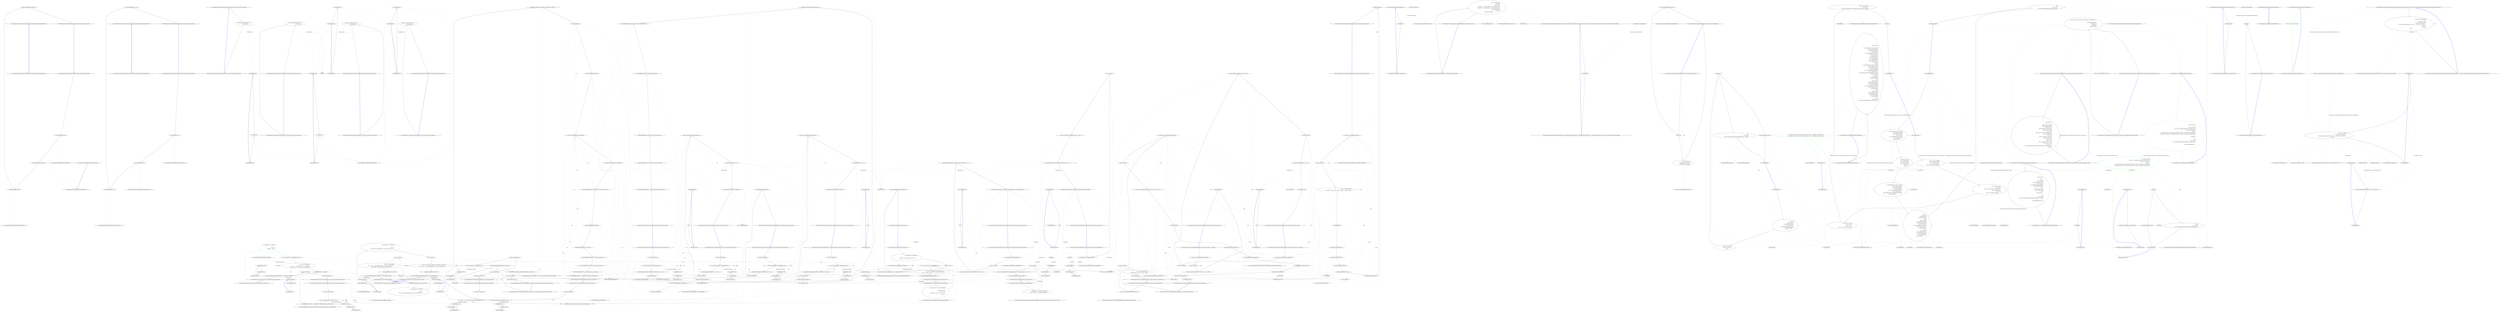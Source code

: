 digraph  {
n0 [cluster="CommandLine.Tests.Unit.Attributes.AttributesFixture.CustomOptionAttribute.CustomOptionAttribute(string)", label="Entry CommandLine.Tests.Unit.Attributes.AttributesFixture.CustomOptionAttribute.CustomOptionAttribute(string)", span="41-41"];
n1 [cluster="CommandLine.Tests.Unit.Attributes.AttributesFixture.CustomOptionAttribute.CustomOptionAttribute(string)", label="Exit CommandLine.Tests.Unit.Attributes.AttributesFixture.CustomOptionAttribute.CustomOptionAttribute(string)", span="41-41"];
n2 [cluster="CommandLine.Tests.Unit.Attributes.AttributesFixture.CustomOptionAttribute.CustomOptionAttribute(char, string)", label="Entry CommandLine.Tests.Unit.Attributes.AttributesFixture.CustomOptionAttribute.CustomOptionAttribute(char, string)", span="46-46"];
n3 [cluster="CommandLine.Tests.Unit.Attributes.AttributesFixture.CustomOptionAttribute.CustomOptionAttribute(char, string)", label="Exit CommandLine.Tests.Unit.Attributes.AttributesFixture.CustomOptionAttribute.CustomOptionAttribute(char, string)", span="46-46"];
n4 [cluster="CommandLine.Tests.Unit.Attributes.AttributesFixture.Short_name_with_line_terminator_throws_exception()", label="Entry CommandLine.Tests.Unit.Attributes.AttributesFixture.Short_name_with_line_terminator_throws_exception()", span="82-82"];
n5 [cluster="CommandLine.Tests.Unit.Attributes.AttributesFixture.Short_name_with_line_terminator_throws_exception()", label="Assert.Throws<ArgumentException>(() =>\r\n                new OptionAttribute('\n'))", span="84-85"];
n6 [cluster="CommandLine.Tests.Unit.Attributes.AttributesFixture.Short_name_with_line_terminator_throws_exception()", label="Exit CommandLine.Tests.Unit.Attributes.AttributesFixture.Short_name_with_line_terminator_throws_exception()", span="82-82"];
n7 [cluster="Unk.>", label="Entry Unk.>", span=""];
n8 [cluster="lambda expression", label="Entry lambda expression", span="84-85"];
n9 [cluster="lambda expression", label="new OptionAttribute('\n')", span="85-85"];
n10 [cluster="lambda expression", label="Exit lambda expression", span="84-85"];
n11 [cluster="CommandLine.OptionAttribute.OptionAttribute(char)", label="Entry CommandLine.OptionAttribute.OptionAttribute(char)", span="49-49"];
n12 [cluster="CommandLine.Tests.Unit.Attributes.AttributesFixture.Short_name_with_line_terminator_throws_exception_2()", label="Entry CommandLine.Tests.Unit.Attributes.AttributesFixture.Short_name_with_line_terminator_throws_exception_2()", span="89-89"];
n13 [cluster="CommandLine.Tests.Unit.Attributes.AttributesFixture.Short_name_with_line_terminator_throws_exception_2()", label="Assert.Throws<ArgumentException>(() =>\r\n                new OptionAttribute('\r'))", span="91-92"];
n14 [cluster="CommandLine.Tests.Unit.Attributes.AttributesFixture.Short_name_with_line_terminator_throws_exception_2()", label="Exit CommandLine.Tests.Unit.Attributes.AttributesFixture.Short_name_with_line_terminator_throws_exception_2()", span="89-89"];
n15 [cluster="lambda expression", label="Entry lambda expression", span="91-92"];
n16 [cluster="lambda expression", label="new OptionAttribute('\r')", span="92-92"];
n17 [cluster="lambda expression", label="Exit lambda expression", span="91-92"];
n18 [cluster="CommandLine.Tests.Unit.Attributes.AttributesFixture.Short_name_with_white_space_throws_exception()", label="Entry CommandLine.Tests.Unit.Attributes.AttributesFixture.Short_name_with_white_space_throws_exception()", span="96-96"];
n19 [cluster="CommandLine.Tests.Unit.Attributes.AttributesFixture.Short_name_with_white_space_throws_exception()", label="Assert.Throws<ArgumentException>(() =>\r\n                new OptionAttribute(' '))", span="98-99"];
n20 [cluster="CommandLine.Tests.Unit.Attributes.AttributesFixture.Short_name_with_white_space_throws_exception()", label="Exit CommandLine.Tests.Unit.Attributes.AttributesFixture.Short_name_with_white_space_throws_exception()", span="96-96"];
n21 [cluster="lambda expression", label="Entry lambda expression", span="98-99"];
n22 [cluster="lambda expression", label="new OptionAttribute(' ')", span="99-99"];
n23 [cluster="lambda expression", label="Exit lambda expression", span="98-99"];
n24 [cluster="CommandLine.Tests.Unit.Attributes.AttributesFixture.Short_name_with_white_space_throws_exception_2()", label="Entry CommandLine.Tests.Unit.Attributes.AttributesFixture.Short_name_with_white_space_throws_exception_2()", span="103-103"];
n25 [cluster="CommandLine.Tests.Unit.Attributes.AttributesFixture.Short_name_with_white_space_throws_exception_2()", label="Assert.Throws<ArgumentException>(() =>\r\n                new OptionAttribute('\t'))", span="105-106"];
n26 [cluster="CommandLine.Tests.Unit.Attributes.AttributesFixture.Short_name_with_white_space_throws_exception_2()", label="Exit CommandLine.Tests.Unit.Attributes.AttributesFixture.Short_name_with_white_space_throws_exception_2()", span="103-103"];
n27 [cluster="lambda expression", label="Entry lambda expression", span="105-106"];
n28 [cluster="lambda expression", label="new OptionAttribute('\t')", span="106-106"];
n29 [cluster="lambda expression", label="Exit lambda expression", span="105-106"];
n30 [cluster="CommandLine.Tests.Unit.Attributes.AttributesFixture.All_options_allow_one_character_in_short_name()", label="Entry CommandLine.Tests.Unit.Attributes.AttributesFixture.All_options_allow_one_character_in_short_name()", span="111-111"];
n31 [cluster="CommandLine.Tests.Unit.Attributes.AttributesFixture.All_options_allow_one_character_in_short_name()", label="new OptionAttribute('o', null)", span="113-113"];
n32 [cluster="CommandLine.Tests.Unit.Attributes.AttributesFixture.All_options_allow_one_character_in_short_name()", label="new OptionListAttribute('l', null)", span="114-114"];
n36 [cluster="CommandLine.OptionAttribute.OptionAttribute(char, string)", label="Entry CommandLine.OptionAttribute.OptionAttribute(char, string)", span="68-68"];
n33 [cluster="CommandLine.Tests.Unit.Attributes.AttributesFixture.All_options_allow_one_character_in_short_name()", label="new HelpOptionAttribute('?', null)", span="115-115"];
n37 [cluster="CommandLine.OptionListAttribute.OptionListAttribute(char, string)", label="Entry CommandLine.OptionListAttribute.OptionListAttribute(char, string)", span="61-61"];
n34 [cluster="CommandLine.Tests.Unit.Attributes.AttributesFixture.All_options_allow_one_character_in_short_name()", label="new CustomOptionAttribute('c', null)", span="116-116"];
n38 [cluster="CommandLine.HelpOptionAttribute.HelpOptionAttribute(char, string)", label="Entry CommandLine.HelpOptionAttribute.HelpOptionAttribute(char, string)", span="89-89"];
n35 [cluster="CommandLine.Tests.Unit.Attributes.AttributesFixture.All_options_allow_one_character_in_short_name()", label="Exit CommandLine.Tests.Unit.Attributes.AttributesFixture.All_options_allow_one_character_in_short_name()", span="111-111"];
n39 [cluster="CommandLine.Tests.Unit.Attributes.AttributesFixture.All_options_allow_null_value_in_short_name()", label="Entry CommandLine.Tests.Unit.Attributes.AttributesFixture.All_options_allow_null_value_in_short_name()", span="120-120"];
n40 [cluster="CommandLine.Tests.Unit.Attributes.AttributesFixture.All_options_allow_null_value_in_short_name()", label="new OptionAttribute(''option-attr'')", span="122-122"];
n41 [cluster="CommandLine.Tests.Unit.Attributes.AttributesFixture.All_options_allow_null_value_in_short_name()", label="new OptionListAttribute(''option-list-attr'')", span="123-123"];
n45 [cluster="CommandLine.OptionAttribute.OptionAttribute(string)", label="Entry CommandLine.OptionAttribute.OptionAttribute(string)", span="58-58"];
n42 [cluster="CommandLine.Tests.Unit.Attributes.AttributesFixture.All_options_allow_null_value_in_short_name()", label="new HelpOptionAttribute(''help-attr'')", span="124-124"];
n46 [cluster="CommandLine.OptionListAttribute.OptionListAttribute(string)", label="Entry CommandLine.OptionListAttribute.OptionListAttribute(string)", span="51-51"];
n43 [cluster="CommandLine.Tests.Unit.Attributes.AttributesFixture.All_options_allow_null_value_in_short_name()", label="new CustomOptionAttribute(''custom-attr'')", span="125-125"];
n47 [cluster="CommandLine.HelpOptionAttribute.HelpOptionAttribute(string)", label="Entry CommandLine.HelpOptionAttribute.HelpOptionAttribute(string)", span="74-74"];
n44 [cluster="CommandLine.Tests.Unit.Attributes.AttributesFixture.All_options_allow_null_value_in_short_name()", label="Exit CommandLine.Tests.Unit.Attributes.AttributesFixture.All_options_allow_null_value_in_short_name()", span="120-120"];
d57 [cluster="CommandLine.Tests.Unit.ParserTests.Parse_options_with_double_dash_in_verbs_scenario()", color=green, community=0, label="0: var expectedOptions = new AddOptions\r\n                {\r\n                    Patch = true,\r\n                    FileName = ''--strange-fn''\r\n                }", span="106-110"];
d56 [cluster="CommandLine.Tests.Unit.ParserTests.Parse_options_with_double_dash_in_verbs_scenario()", label="Entry CommandLine.Tests.Unit.ParserTests.Parse_options_with_double_dash_in_verbs_scenario()", span="103-103"];
d58 [cluster="CommandLine.Tests.Unit.ParserTests.Parse_options_with_double_dash_in_verbs_scenario()", label="var sut = new Parser(with => with.EnableDashDash = true)", span="111-111"];
d63 [cluster="CommandLine.Tests.Fakes.AddOptions.AddOptions()", label="Entry CommandLine.Tests.Fakes.AddOptions.AddOptions()", span="7-7"];
d61 [cluster="CommandLine.Tests.Unit.ParserTests.Parse_options_with_double_dash_in_verbs_scenario()", label="result.Value.ShouldBeEquivalentTo(expectedOptions, o => o.RespectingRuntimeTypes())", span="120-120"];
d62 [cluster="CommandLine.Tests.Unit.ParserTests.Parse_options_with_double_dash_in_verbs_scenario()", label="Exit CommandLine.Tests.Unit.ParserTests.Parse_options_with_double_dash_in_verbs_scenario()", span="103-103"];
d59 [cluster="CommandLine.Tests.Unit.ParserTests.Parse_options_with_double_dash_in_verbs_scenario()", label="var result = sut.ParseArguments(\r\n                new[] { ''add'', ''-p'', ''--'', ''--strange-fn'' },\r\n                typeof(AddOptions), typeof(CommitOptions), typeof(CloneOptions))", span="114-116"];
d8 [cluster="CommandLine.Parser.Parser(System.Action<CommandLine.ParserSettings>)", label="Entry CommandLine.Parser.Parser(System.Action<CommandLine.ParserSettings>)", span="36-36"];
d66 [cluster="lambda expression", label="with.EnableDashDash = true", span="111-111"];
d60 [cluster="CommandLine.Tests.Unit.ParserTests.Parse_options_with_double_dash_in_verbs_scenario()", label="Assert.IsType<AddOptions>(result.Value)", span="119-119"];
d45 [cluster="Unk.ShouldBeEquivalentTo", label="Entry Unk.ShouldBeEquivalentTo", span=""];
d68 [cluster="lambda expression", label="Entry lambda expression", span="120-120"];
d22 [cluster="CommandLine.Parser.ParseArguments(System.Collections.Generic.IEnumerable<string>, params System.Type[])", label="Entry CommandLine.Parser.ParseArguments(System.Collections.Generic.IEnumerable<string>, params System.Type[])", span="141-141"];
d2 [cluster="CommandLine.Tests.Unit.ParserTests.When_HelpWriter_is_set_help_screen_is_generated()", label="var sut = new Parser(with => with.HelpWriter = writer)", span="19-19"];
d17 [cluster="CommandLine.Tests.Unit.ParserTests.When_HelpWriter_is_set_help_screen_is_generated_in_verbs_scenario()", label="var sut = new Parser(with => with.HelpWriter = writer)", span="35-35"];
d28 [cluster="CommandLine.Tests.Unit.ParserTests.When_HelpWriter_is_set_help_screen_is_generated_in_verbs_scenario_using_generic_overload()", label="var sut = new Parser(with => with.HelpWriter = writer)", span="51-51"];
d48 [cluster="CommandLine.Tests.Unit.ParserTests.Parse_options_with_double_dash()", label="var sut = new Parser(with => with.EnableDashDash = true)", span="91-91"];
d120 [cluster="CommandLine.Tests.Unit.ParserTests.Explicit_help_request_with_immutable_instance_generates_help_screen()", label="var sut = new Parser(config => config.HelpWriter = help)", span="204-204"];
d145 [cluster="CommandLine.Tests.Unit.ParserTests.Explicit_version_request_generates_version_info_screen()", label="var sut = new Parser(config => config.HelpWriter = help)", span="236-236"];
d164 [cluster="CommandLine.Tests.Unit.ParserTests.Implicit_help_screen_in_verb_scenario()", label="var sut = new Parser(config => config.HelpWriter = help)", span="255-255"];
d183 [cluster="CommandLine.Tests.Unit.ParserTests.Double_dash_help_dispalys_verbs_index_in_verbs_scenario()", label="var sut = new Parser(config => config.HelpWriter = help)", span="280-280"];
d200 [cluster="CommandLine.Tests.Unit.ParserTests.Explicit_version_request_generates_version_info_screen_in_verbs_scenario(string)", label="var sut = new Parser(config => config.HelpWriter = help)", span="305-305"];
d65 [cluster="lambda expression", label="Entry lambda expression", span="111-111"];
d67 [cluster="lambda expression", label="Exit lambda expression", span="111-111"];
d64 [cluster="Unk.>", label="Entry Unk.>", span=""];
d41 [cluster="CommandLine.Tests.Unit.ParserTests.Parse_options()", label="result.Value.ShouldBeEquivalentTo(expectedOptions)", span="76-76"];
d50 [cluster="CommandLine.Tests.Unit.ParserTests.Parse_options_with_double_dash()", label="result.Value.ShouldBeEquivalentTo(expectedOptions)", span="98-98"];
d77 [cluster="CommandLine.Tests.Unit.ParserTests.Parse_verbs()", label="result.Value.ShouldBeEquivalentTo(expectedOptions, o => o.RespectingRuntimeTypes())", span="142-142"];
d88 [cluster="CommandLine.Tests.Unit.ParserTests.Parse_verbs_using_generic_overload()", label="result.Value.ShouldBeEquivalentTo(expectedOptions, o => o.RespectingRuntimeTypes())", span="163-163"];
d97 [cluster="CommandLine.Tests.Unit.ParserTests.Parse_to_immutable_instance()", label="result.Value.ShouldBeEquivalentTo(expectedOptions)", span="179-179"];
d170 [cluster="CommandLine.Tests.Unit.ParserTests.Implicit_help_screen_in_verb_scenario()", label="lines[1].ShouldBeEquivalentTo(''Copyright (c) 2005 - 2015 Giacomo Stelluti Scala'')", span="265-265"];
d171 [cluster="CommandLine.Tests.Unit.ParserTests.Implicit_help_screen_in_verb_scenario()", label="lines[2].ShouldBeEquivalentTo(''ERROR(S):'')", span="266-266"];
d172 [cluster="CommandLine.Tests.Unit.ParserTests.Implicit_help_screen_in_verb_scenario()", label="lines[3].ShouldBeEquivalentTo(''No verb selected.'')", span="267-267"];
d173 [cluster="CommandLine.Tests.Unit.ParserTests.Implicit_help_screen_in_verb_scenario()", label="lines[4].ShouldBeEquivalentTo(''add       Add file contents to the index.'')", span="268-268"];
d174 [cluster="CommandLine.Tests.Unit.ParserTests.Implicit_help_screen_in_verb_scenario()", label="lines[5].ShouldBeEquivalentTo(''commit    Record changes to the repository.'')", span="269-269"];
d175 [cluster="CommandLine.Tests.Unit.ParserTests.Implicit_help_screen_in_verb_scenario()", label="lines[6].ShouldBeEquivalentTo(''clone     Clone a repository into a new directory.'')", span="270-270"];
d176 [cluster="CommandLine.Tests.Unit.ParserTests.Implicit_help_screen_in_verb_scenario()", label="lines[7].ShouldBeEquivalentTo(''help      Display more information on a specific command.'')", span="271-271"];
d189 [cluster="CommandLine.Tests.Unit.ParserTests.Double_dash_help_dispalys_verbs_index_in_verbs_scenario()", label="lines[1].ShouldBeEquivalentTo(''Copyright (c) 2005 - 2015 Giacomo Stelluti Scala'')", span="290-290"];
d190 [cluster="CommandLine.Tests.Unit.ParserTests.Double_dash_help_dispalys_verbs_index_in_verbs_scenario()", label="lines[2].ShouldBeEquivalentTo(''add       Add file contents to the index.'')", span="291-291"];
d191 [cluster="CommandLine.Tests.Unit.ParserTests.Double_dash_help_dispalys_verbs_index_in_verbs_scenario()", label="lines[3].ShouldBeEquivalentTo(''commit    Record changes to the repository.'')", span="292-292"];
d192 [cluster="CommandLine.Tests.Unit.ParserTests.Double_dash_help_dispalys_verbs_index_in_verbs_scenario()", label="lines[4].ShouldBeEquivalentTo(''clone     Clone a repository into a new directory.'')", span="293-293"];
d193 [cluster="CommandLine.Tests.Unit.ParserTests.Double_dash_help_dispalys_verbs_index_in_verbs_scenario()", label="lines[5].ShouldBeEquivalentTo(''help      Display more information on a specific command.'')", span="294-294"];
d70 [cluster="lambda expression", label="Exit lambda expression", span="120-120"];
d69 [cluster="lambda expression", label="o.RespectingRuntimeTypes()", span="120-120"];
d18 [cluster="CommandLine.Tests.Unit.ParserTests.When_HelpWriter_is_set_help_screen_is_generated_in_verbs_scenario()", label="sut.ParseArguments(new string[] { }, typeof(AddOptions), typeof(CommitOptions), typeof(CloneOptions))", span="38-38"];
d75 [cluster="CommandLine.Tests.Unit.ParserTests.Parse_verbs()", label="var result = sut.ParseArguments(\r\n                new[] { ''clone'', ''-q'', ''http://gsscoder.github.com/'', ''http://yes-to-nooo.github.com/'' },\r\n                typeof(AddOptions), typeof(CommitOptions), typeof(CloneOptions))", span="136-138"];
d1 [cluster="CommandLine.Tests.Unit.ParserTests.When_HelpWriter_is_set_help_screen_is_generated()", label="var writer = new StringWriter()", span="18-18"];
d3 [cluster="CommandLine.Tests.Unit.ParserTests.When_HelpWriter_is_set_help_screen_is_generated()", label="sut.ParseArguments<FakeOptionWithRequired>(new string[] { })", span="22-22"];
d13 [cluster="lambda expression", label="with.HelpWriter = writer", span="19-19"];
d16 [cluster="CommandLine.Tests.Unit.ParserTests.When_HelpWriter_is_set_help_screen_is_generated_in_verbs_scenario()", label="var writer = new StringWriter()", span="34-34"];
d24 [cluster="lambda expression", label="with.HelpWriter = writer", span="35-35"];
d27 [cluster="CommandLine.Tests.Unit.ParserTests.When_HelpWriter_is_set_help_screen_is_generated_in_verbs_scenario_using_generic_overload()", label="var writer = new StringWriter()", span="50-50"];
d29 [cluster="CommandLine.Tests.Unit.ParserTests.When_HelpWriter_is_set_help_screen_is_generated_in_verbs_scenario_using_generic_overload()", label="sut.ParseArguments<AddOptions, CommitOptions, CloneOptions>(new string[] { })", span="54-54"];
d35 [cluster="lambda expression", label="with.HelpWriter = writer", span="51-51"];
d47 [cluster="CommandLine.Tests.Unit.ParserTests.Parse_options_with_double_dash()", label="var expectedOptions = new FakeOptionsWithValues\r\n                {\r\n                    StringValue = ''astring'',\r\n                    LongValue = 20L,\r\n                    StringSequence = new[] { ''--aaa'', ''-b'', ''--ccc'' },\r\n                    IntValue = 30\r\n                }", span="84-90"];
d49 [cluster="CommandLine.Tests.Unit.ParserTests.Parse_options_with_double_dash()", label="var result = sut.ParseArguments<FakeOptionsWithValues>(\r\n                new[] { ''--stringvalue'', ''astring'', ''--'', ''20'', ''--aaa'', ''-b'', ''--ccc'', ''30'' })", span="94-95"];
d54 [cluster="lambda expression", label="with.EnableDashDash = true", span="91-91"];
d119 [cluster="CommandLine.Tests.Unit.ParserTests.Explicit_help_request_with_immutable_instance_generates_help_screen()", label="var help = new StringWriter()", span="203-203"];
d121 [cluster="CommandLine.Tests.Unit.ParserTests.Explicit_help_request_with_immutable_instance_generates_help_screen()", label="sut.ParseArguments<FakeImmutableOptions>(new[] { ''--help'' })", span="207-207"];
d127 [cluster="lambda expression", label="config.HelpWriter = help", span="204-204"];
d144 [cluster="CommandLine.Tests.Unit.ParserTests.Explicit_version_request_generates_version_info_screen()", label="var help = new StringWriter()", span="235-235"];
d146 [cluster="CommandLine.Tests.Unit.ParserTests.Explicit_version_request_generates_version_info_screen()", label="sut.ParseArguments<FakeOptions>(new[] { ''--version'' })", span="239-239"];
d157 [cluster="lambda expression", label="config.HelpWriter = help", span="236-236"];
d163 [cluster="CommandLine.Tests.Unit.ParserTests.Implicit_help_screen_in_verb_scenario()", label="var help = new StringWriter()", span="254-254"];
d165 [cluster="CommandLine.Tests.Unit.ParserTests.Implicit_help_screen_in_verb_scenario()", label="sut.ParseArguments<AddOptions, CommitOptions, CloneOptions>(new string [] { })", span="258-258"];
d179 [cluster="lambda expression", label="config.HelpWriter = help", span="255-255"];
d182 [cluster="CommandLine.Tests.Unit.ParserTests.Double_dash_help_dispalys_verbs_index_in_verbs_scenario()", label="var help = new StringWriter()", span="279-279"];
d184 [cluster="CommandLine.Tests.Unit.ParserTests.Double_dash_help_dispalys_verbs_index_in_verbs_scenario()", label="sut.ParseArguments<AddOptions, CommitOptions, CloneOptions>(new [] { ''--help'' })", span="283-283"];
d196 [cluster="lambda expression", label="config.HelpWriter = help", span="280-280"];
d199 [cluster="CommandLine.Tests.Unit.ParserTests.Explicit_version_request_generates_version_info_screen_in_verbs_scenario(string)", label="var help = new StringWriter()", span="304-304"];
d201 [cluster="CommandLine.Tests.Unit.ParserTests.Explicit_version_request_generates_version_info_screen_in_verbs_scenario(string)", label="sut.ParseArguments<AddOptions, CommitOptions, CloneOptions>(new[] { command })", span="308-308"];
d209 [cluster="lambda expression", label="config.HelpWriter = help", span="305-305"];
d76 [cluster="CommandLine.Tests.Unit.ParserTests.Parse_verbs()", label="Assert.IsType<CloneOptions>(result.Value)", span="141-141"];
d87 [cluster="CommandLine.Tests.Unit.ParserTests.Parse_verbs_using_generic_overload()", label="Assert.IsType<CloneOptions>(result.Value)", span="162-162"];
d38 [cluster="CommandLine.Tests.Unit.ParserTests.Parse_options()", label="var expectedOptions = new FakeOptions\r\n                {\r\n                    StringValue = ''strvalue'', IntSequence = new[] { 1, 2, 3 }\r\n                }", span="66-69"];
d40 [cluster="CommandLine.Tests.Unit.ParserTests.Parse_options()", label="var result = sut.ParseArguments<FakeOptions>(new[] { ''--stringvalue=strvalue'', ''-i1'', ''2'', ''3'' })", span="73-73"];
d42 [cluster="CommandLine.Tests.Unit.ParserTests.Parse_options()", label="Exit CommandLine.Tests.Unit.ParserTests.Parse_options()", span="63-63"];
d51 [cluster="CommandLine.Tests.Unit.ParserTests.Parse_options_with_double_dash()", label="Exit CommandLine.Tests.Unit.ParserTests.Parse_options_with_double_dash()", span="81-81"];
d73 [cluster="CommandLine.Tests.Unit.ParserTests.Parse_verbs()", label="var expectedOptions = new CloneOptions\r\n                {\r\n                    Quiet = true,\r\n                    Urls = new[] { ''http://gsscoder.github.com/'', ''http://yes-to-nooo.github.com/'' }\r\n                }", span="128-132"];
d78 [cluster="CommandLine.Tests.Unit.ParserTests.Parse_verbs()", label="Exit CommandLine.Tests.Unit.ParserTests.Parse_verbs()", span="125-125"];
d80 [cluster="lambda expression", label="Entry lambda expression", span="142-142"];
d84 [cluster="CommandLine.Tests.Unit.ParserTests.Parse_verbs_using_generic_overload()", label="var expectedOptions = new CloneOptions\r\n            {\r\n                Quiet = true,\r\n                Urls = new[] { ''http://gsscoder.github.com/'', ''http://yes-to-nooo.github.com/'' }\r\n            }", span="150-154"];
d86 [cluster="CommandLine.Tests.Unit.ParserTests.Parse_verbs_using_generic_overload()", label="var result = sut.ParseArguments<AddOptions, CommitOptions, CloneOptions>(\r\n                new[] { ''clone'', ''-q'', ''http://gsscoder.github.com/'', ''http://yes-to-nooo.github.com/'' })", span="158-159"];
d89 [cluster="CommandLine.Tests.Unit.ParserTests.Parse_verbs_using_generic_overload()", label="Exit CommandLine.Tests.Unit.ParserTests.Parse_verbs_using_generic_overload()", span="147-147"];
d90 [cluster="lambda expression", label="Entry lambda expression", span="163-163"];
d94 [cluster="CommandLine.Tests.Unit.ParserTests.Parse_to_immutable_instance()", label="var expectedOptions = new FakeImmutableOptions(\r\n                ''strvalue'', new[] { 1, 2, 3 }, default(bool), default(long))", span="171-172"];
d96 [cluster="CommandLine.Tests.Unit.ParserTests.Parse_to_immutable_instance()", label="var result = sut.ParseArguments<FakeImmutableOptions>(new[] { ''--stringvalue=strvalue'', ''-i1'', ''2'', ''3'' })", span="176-176"];
d98 [cluster="CommandLine.Tests.Unit.ParserTests.Parse_to_immutable_instance()", label="Exit CommandLine.Tests.Unit.ParserTests.Parse_to_immutable_instance()", span="168-168"];
d168 [cluster="CommandLine.Tests.Unit.ParserTests.Implicit_help_screen_in_verb_scenario()", label="var lines = result.ToNotEmptyLines().TrimStringArray()", span="263-263"];
d169 [cluster="CommandLine.Tests.Unit.ParserTests.Implicit_help_screen_in_verb_scenario()", label="lines[0].Should().StartWithEquivalent(''CommandLine'')", span="264-264"];
d177 [cluster="CommandLine.Tests.Unit.ParserTests.Implicit_help_screen_in_verb_scenario()", label="Exit CommandLine.Tests.Unit.ParserTests.Implicit_help_screen_in_verb_scenario()", span="251-251"];
d187 [cluster="CommandLine.Tests.Unit.ParserTests.Double_dash_help_dispalys_verbs_index_in_verbs_scenario()", label="var lines = result.ToNotEmptyLines().TrimStringArray()", span="288-288"];
d188 [cluster="CommandLine.Tests.Unit.ParserTests.Double_dash_help_dispalys_verbs_index_in_verbs_scenario()", label="lines[0].Should().StartWithEquivalent(''CommandLine'')", span="289-289"];
d194 [cluster="CommandLine.Tests.Unit.ParserTests.Double_dash_help_dispalys_verbs_index_in_verbs_scenario()", label="Exit CommandLine.Tests.Unit.ParserTests.Double_dash_help_dispalys_verbs_index_in_verbs_scenario()", span="276-276"];
d71 [cluster="Unk.RespectingRuntimeTypes", label="Entry Unk.RespectingRuntimeTypes", span=""];
d19 [cluster="CommandLine.Tests.Unit.ParserTests.When_HelpWriter_is_set_help_screen_is_generated_in_verbs_scenario()", label="var text = writer.ToString()", span="41-41"];
d74 [cluster="CommandLine.Tests.Unit.ParserTests.Parse_verbs()", label="var sut = new Parser()", span="133-133"];
d0 [cluster="CommandLine.Tests.Unit.ParserTests.When_HelpWriter_is_set_help_screen_is_generated()", label="Entry CommandLine.Tests.Unit.ParserTests.When_HelpWriter_is_set_help_screen_is_generated()", span="15-15"];
d7 [cluster="System.IO.StringWriter.StringWriter()", label="Entry System.IO.StringWriter.StringWriter()", span="0-0"];
d4 [cluster="CommandLine.Tests.Unit.ParserTests.When_HelpWriter_is_set_help_screen_is_generated()", label="var text = writer.ToString()", span="25-25"];
d9 [cluster="CommandLine.Parser.ParseArguments<T>(System.Collections.Generic.IEnumerable<string>)", label="Entry CommandLine.Parser.ParseArguments<T>(System.Collections.Generic.IEnumerable<string>)", span="84-84"];
d214 [label=writer, span=""];
d12 [cluster="lambda expression", label="Entry lambda expression", span="19-19"];
d14 [cluster="lambda expression", label="Exit lambda expression", span="19-19"];
d15 [cluster="CommandLine.Tests.Unit.ParserTests.When_HelpWriter_is_set_help_screen_is_generated_in_verbs_scenario()", label="Entry CommandLine.Tests.Unit.ParserTests.When_HelpWriter_is_set_help_screen_is_generated_in_verbs_scenario()", span="31-31"];
d215 [label=writer, span=""];
d23 [cluster="lambda expression", label="Entry lambda expression", span="35-35"];
d25 [cluster="lambda expression", label="Exit lambda expression", span="35-35"];
d26 [cluster="CommandLine.Tests.Unit.ParserTests.When_HelpWriter_is_set_help_screen_is_generated_in_verbs_scenario_using_generic_overload()", label="Entry CommandLine.Tests.Unit.ParserTests.When_HelpWriter_is_set_help_screen_is_generated_in_verbs_scenario_using_generic_overload()", span="47-47"];
d30 [cluster="CommandLine.Tests.Unit.ParserTests.When_HelpWriter_is_set_help_screen_is_generated_in_verbs_scenario_using_generic_overload()", label="var text = writer.ToString()", span="57-57"];
d33 [cluster="CommandLine.Parser.ParseArguments<T1, T2, T3>(System.Collections.Generic.IEnumerable<string>)", label="Entry CommandLine.Parser.ParseArguments<T1, T2, T3>(System.Collections.Generic.IEnumerable<string>)", span="46-46"];
d216 [label=writer, span=""];
d34 [cluster="lambda expression", label="Entry lambda expression", span="51-51"];
d36 [cluster="lambda expression", label="Exit lambda expression", span="51-51"];
d46 [cluster="CommandLine.Tests.Unit.ParserTests.Parse_options_with_double_dash()", label="Entry CommandLine.Tests.Unit.ParserTests.Parse_options_with_double_dash()", span="81-81"];
d52 [cluster="CommandLine.Tests.Fakes.FakeOptionsWithValues.FakeOptionsWithValues()", label="Entry CommandLine.Tests.Fakes.FakeOptionsWithValues.FakeOptionsWithValues()", span="6-6"];
d53 [cluster="lambda expression", label="Entry lambda expression", span="91-91"];
d55 [cluster="lambda expression", label="Exit lambda expression", span="91-91"];
d118 [cluster="CommandLine.Tests.Unit.ParserTests.Explicit_help_request_with_immutable_instance_generates_help_screen()", label="Entry CommandLine.Tests.Unit.ParserTests.Explicit_help_request_with_immutable_instance_generates_help_screen()", span="200-200"];
d122 [cluster="CommandLine.Tests.Unit.ParserTests.Explicit_help_request_with_immutable_instance_generates_help_screen()", label="var result = help.ToString()", span="208-208"];
d218 [label=help, span=""];
d126 [cluster="lambda expression", label="Entry lambda expression", span="204-204"];
d128 [cluster="lambda expression", label="Exit lambda expression", span="204-204"];
d143 [cluster="CommandLine.Tests.Unit.ParserTests.Explicit_version_request_generates_version_info_screen()", label="Entry CommandLine.Tests.Unit.ParserTests.Explicit_version_request_generates_version_info_screen()", span="232-232"];
d147 [cluster="CommandLine.Tests.Unit.ParserTests.Explicit_version_request_generates_version_info_screen()", label="var result = help.ToString()", span="240-240"];
d220 [label=help, span=""];
d156 [cluster="lambda expression", label="Entry lambda expression", span="236-236"];
d158 [cluster="lambda expression", label="Exit lambda expression", span="236-236"];
d162 [cluster="CommandLine.Tests.Unit.ParserTests.Implicit_help_screen_in_verb_scenario()", label="Entry CommandLine.Tests.Unit.ParserTests.Implicit_help_screen_in_verb_scenario()", span="251-251"];
d166 [cluster="CommandLine.Tests.Unit.ParserTests.Implicit_help_screen_in_verb_scenario()", label="var result = help.ToString()", span="259-259"];
d221 [label=help, span=""];
d178 [cluster="lambda expression", label="Entry lambda expression", span="255-255"];
d180 [cluster="lambda expression", label="Exit lambda expression", span="255-255"];
d181 [cluster="CommandLine.Tests.Unit.ParserTests.Double_dash_help_dispalys_verbs_index_in_verbs_scenario()", label="Entry CommandLine.Tests.Unit.ParserTests.Double_dash_help_dispalys_verbs_index_in_verbs_scenario()", span="276-276"];
d185 [cluster="CommandLine.Tests.Unit.ParserTests.Double_dash_help_dispalys_verbs_index_in_verbs_scenario()", label="var result = help.ToString()", span="284-284"];
d222 [label=help, span=""];
d195 [cluster="lambda expression", label="Entry lambda expression", span="280-280"];
d197 [cluster="lambda expression", label="Exit lambda expression", span="280-280"];
d198 [cluster="CommandLine.Tests.Unit.ParserTests.Explicit_version_request_generates_version_info_screen_in_verbs_scenario(string)", label="Entry CommandLine.Tests.Unit.ParserTests.Explicit_version_request_generates_version_info_screen_in_verbs_scenario(string)", span="301-301"];
d202 [cluster="CommandLine.Tests.Unit.ParserTests.Explicit_version_request_generates_version_info_screen_in_verbs_scenario(string)", label="var result = help.ToString()", span="309-309"];
d223 [label=help, span=""];
d208 [cluster="lambda expression", label="Entry lambda expression", span="305-305"];
d210 [cluster="lambda expression", label="Exit lambda expression", span="305-305"];
d37 [cluster="CommandLine.Tests.Unit.ParserTests.Parse_options()", label="Entry CommandLine.Tests.Unit.ParserTests.Parse_options()", span="63-63"];
d39 [cluster="CommandLine.Tests.Unit.ParserTests.Parse_options()", label="var sut = new Parser()", span="70-70"];
d43 [cluster="CommandLine.Tests.Fakes.FakeOptions.FakeOptions()", label="Entry CommandLine.Tests.Fakes.FakeOptions.FakeOptions()", span="6-6"];
d72 [cluster="CommandLine.Tests.Unit.ParserTests.Parse_verbs()", label="Entry CommandLine.Tests.Unit.ParserTests.Parse_verbs()", span="125-125"];
d79 [cluster="CommandLine.Tests.Fakes.CloneOptions.CloneOptions()", label="Entry CommandLine.Tests.Fakes.CloneOptions.CloneOptions()", span="33-33"];
d82 [cluster="lambda expression", label="Exit lambda expression", span="142-142"];
d81 [cluster="lambda expression", label="o.RespectingRuntimeTypes()", span="142-142"];
d83 [cluster="CommandLine.Tests.Unit.ParserTests.Parse_verbs_using_generic_overload()", label="Entry CommandLine.Tests.Unit.ParserTests.Parse_verbs_using_generic_overload()", span="147-147"];
d85 [cluster="CommandLine.Tests.Unit.ParserTests.Parse_verbs_using_generic_overload()", label="var sut = new Parser()", span="155-155"];
d92 [cluster="lambda expression", label="Exit lambda expression", span="163-163"];
d91 [cluster="lambda expression", label="o.RespectingRuntimeTypes()", span="163-163"];
d93 [cluster="CommandLine.Tests.Unit.ParserTests.Parse_to_immutable_instance()", label="Entry CommandLine.Tests.Unit.ParserTests.Parse_to_immutable_instance()", span="168-168"];
d95 [cluster="CommandLine.Tests.Unit.ParserTests.Parse_to_immutable_instance()", label="var sut = new Parser()", span="173-173"];
d99 [cluster="CommandLine.Tests.Fakes.FakeImmutableOptions.FakeImmutableOptions(string, System.Collections.Generic.IEnumerable<int>, bool, long)", label="Entry CommandLine.Tests.Fakes.FakeImmutableOptions.FakeImmutableOptions(string, System.Collections.Generic.IEnumerable<int>, bool, long)", span="13-13"];
d167 [cluster="CommandLine.Tests.Unit.ParserTests.Implicit_help_screen_in_verb_scenario()", label="result.Length.Should().BeGreaterThan(0)", span="262-262"];
d153 [cluster="string.ToNotEmptyLines()", label="Entry string.ToNotEmptyLines()", span="10-10"];
d154 [cluster="System.Collections.Generic.IEnumerable<string>.TrimStringArray()", label="Entry System.Collections.Generic.IEnumerable<string>.TrimStringArray()", span="15-15"];
d108 [cluster="Unk.Should", label="Entry Unk.Should", span=""];
d155 [cluster="Unk.StartWithEquivalent", label="Entry Unk.StartWithEquivalent", span=""];
d186 [cluster="CommandLine.Tests.Unit.ParserTests.Double_dash_help_dispalys_verbs_index_in_verbs_scenario()", label="result.Length.Should().BeGreaterThan(0)", span="287-287"];
d20 [cluster="CommandLine.Tests.Unit.ParserTests.When_HelpWriter_is_set_help_screen_is_generated_in_verbs_scenario()", label="Assert.True(text.Length > 0)", span="42-42"];
d10 [cluster="System.IO.StringWriter.ToString()", label="Entry System.IO.StringWriter.ToString()", span="0-0"];
d44 [cluster="CommandLine.Parser.Parser()", label="Entry CommandLine.Parser.Parser()", span="25-25"];
d6 [cluster="CommandLine.Tests.Unit.ParserTests.When_HelpWriter_is_set_help_screen_is_generated()", label="Exit CommandLine.Tests.Unit.ParserTests.When_HelpWriter_is_set_help_screen_is_generated()", span="15-15"];
d5 [cluster="CommandLine.Tests.Unit.ParserTests.When_HelpWriter_is_set_help_screen_is_generated()", label="Assert.True(text.Length > 0)", span="26-26"];
d103 [cluster="CommandLine.Tests.Unit.ParserTests.Explicit_help_request_with_immutable_instance_generates_help_requested_error()", label="var result = sut.ParseArguments<FakeImmutableOptions>(new[] { ''--help'' })", span="191-191"];
d132 [cluster="CommandLine.Tests.Unit.ParserTests.Explicit_version_request_generates_version_requested_error()", label="var result = sut.ParseArguments<FakeOptions>(new[] { ''--version'' })", span="223-223"];
d21 [cluster="CommandLine.Tests.Unit.ParserTests.When_HelpWriter_is_set_help_screen_is_generated_in_verbs_scenario()", label="Exit CommandLine.Tests.Unit.ParserTests.When_HelpWriter_is_set_help_screen_is_generated_in_verbs_scenario()", span="31-31"];
d32 [cluster="CommandLine.Tests.Unit.ParserTests.When_HelpWriter_is_set_help_screen_is_generated_in_verbs_scenario_using_generic_overload()", label="Exit CommandLine.Tests.Unit.ParserTests.When_HelpWriter_is_set_help_screen_is_generated_in_verbs_scenario_using_generic_overload()", span="47-47"];
d31 [cluster="CommandLine.Tests.Unit.ParserTests.When_HelpWriter_is_set_help_screen_is_generated_in_verbs_scenario_using_generic_overload()", label="Assert.True(text.Length > 0)", span="58-58"];
d124 [cluster="CommandLine.Tests.Unit.ParserTests.Explicit_help_request_with_immutable_instance_generates_help_screen()", label="Exit CommandLine.Tests.Unit.ParserTests.Explicit_help_request_with_immutable_instance_generates_help_screen()", span="200-200"];
d123 [cluster="CommandLine.Tests.Unit.ParserTests.Explicit_help_request_with_immutable_instance_generates_help_screen()", label="result.Length.Should().BeGreaterThan(0)", span="211-211"];
d152 [cluster="CommandLine.Tests.Unit.ParserTests.Explicit_version_request_generates_version_info_screen()", label="Exit CommandLine.Tests.Unit.ParserTests.Explicit_version_request_generates_version_info_screen()", span="232-232"];
d148 [cluster="CommandLine.Tests.Unit.ParserTests.Explicit_version_request_generates_version_info_screen()", label="result.Length.Should().BeGreaterThan(0)", span="243-243"];
d149 [cluster="CommandLine.Tests.Unit.ParserTests.Explicit_version_request_generates_version_info_screen()", label="var lines = result.ToNotEmptyLines().TrimStringArray()", span="244-244"];
d207 [cluster="CommandLine.Tests.Unit.ParserTests.Explicit_version_request_generates_version_info_screen_in_verbs_scenario(string)", label="Exit CommandLine.Tests.Unit.ParserTests.Explicit_version_request_generates_version_info_screen_in_verbs_scenario(string)", span="301-301"];
d203 [cluster="CommandLine.Tests.Unit.ParserTests.Explicit_version_request_generates_version_info_screen_in_verbs_scenario(string)", label="result.Length.Should().BeGreaterThan(0)", span="312-312"];
d204 [cluster="CommandLine.Tests.Unit.ParserTests.Explicit_version_request_generates_version_info_screen_in_verbs_scenario(string)", label="var lines = result.ToNotEmptyLines().TrimStringArray()", span="313-313"];
d125 [cluster="Unk.BeGreaterThan", label="Entry Unk.BeGreaterThan", span=""];
d105 [cluster="CommandLine.Tests.Unit.ParserTests.Explicit_help_request_with_immutable_instance_generates_help_requested_error()", label="((NotParsed<FakeImmutableOptions>)result).Errors.Should().ContainSingle(e => e.Equals(expectedError))", span="195-195"];
d104 [cluster="CommandLine.Tests.Unit.ParserTests.Explicit_help_request_with_immutable_instance_generates_help_requested_error()", label="((NotParsed<FakeImmutableOptions>)result).Errors.Should().HaveCount(x => x == 1)", span="194-194"];
d134 [cluster="CommandLine.Tests.Unit.ParserTests.Explicit_version_request_generates_version_requested_error()", label="((NotParsed<FakeOptions>)result).Errors.Should().ContainSingle(e => e.Equals(expectedError))", span="227-227"];
d133 [cluster="CommandLine.Tests.Unit.ParserTests.Explicit_version_request_generates_version_requested_error()", label="((NotParsed<FakeOptions>)result).Errors.Should().HaveCount(x => x == 1)", span="226-226"];
d150 [cluster="CommandLine.Tests.Unit.ParserTests.Explicit_version_request_generates_version_info_screen()", label="lines.Should().HaveCount(x => x == 1)", span="245-245"];
d151 [cluster="CommandLine.Tests.Unit.ParserTests.Explicit_version_request_generates_version_info_screen()", label="lines[0].Should().StartWithEquivalent(''CommandLine'')", span="246-246"];
d205 [cluster="CommandLine.Tests.Unit.ParserTests.Explicit_version_request_generates_version_info_screen_in_verbs_scenario(string)", label="lines.Should().HaveCount(x => x == 1)", span="314-314"];
d206 [cluster="CommandLine.Tests.Unit.ParserTests.Explicit_version_request_generates_version_info_screen_in_verbs_scenario(string)", label="lines[0].Should().StartWithEquivalent(''CommandLine'')", span="315-315"];
d11 [cluster="Unk.True", label="Entry Unk.True", span=""];
d102 [cluster="CommandLine.Tests.Unit.ParserTests.Explicit_help_request_with_immutable_instance_generates_help_requested_error()", label="var sut = new Parser()", span="188-188"];
d131 [cluster="CommandLine.Tests.Unit.ParserTests.Explicit_version_request_generates_version_requested_error()", label="var sut = new Parser()", span="220-220"];
d101 [cluster="CommandLine.Tests.Unit.ParserTests.Explicit_help_request_with_immutable_instance_generates_help_requested_error()", label="var expectedError = new HelpRequestedError()", span="187-187"];
d106 [cluster="CommandLine.Tests.Unit.ParserTests.Explicit_help_request_with_immutable_instance_generates_help_requested_error()", label="Exit CommandLine.Tests.Unit.ParserTests.Explicit_help_request_with_immutable_instance_generates_help_requested_error()", span="184-184"];
d110 [cluster="Unk.ContainSingle", label="Entry Unk.ContainSingle", span=""];
d114 [cluster="lambda expression", label="Entry lambda expression", span="195-195"];
d109 [cluster="Unk.HaveCount", label="Entry Unk.HaveCount", span=""];
d111 [cluster="lambda expression", label="Entry lambda expression", span="194-194"];
d130 [cluster="CommandLine.Tests.Unit.ParserTests.Explicit_version_request_generates_version_requested_error()", label="var expectedError = new VersionRequestedError()", span="219-219"];
d135 [cluster="CommandLine.Tests.Unit.ParserTests.Explicit_version_request_generates_version_requested_error()", label="Exit CommandLine.Tests.Unit.ParserTests.Explicit_version_request_generates_version_requested_error()", span="216-216"];
d140 [cluster="lambda expression", label="Entry lambda expression", span="227-227"];
d137 [cluster="lambda expression", label="Entry lambda expression", span="226-226"];
d159 [cluster="lambda expression", label="Entry lambda expression", span="245-245"];
d211 [cluster="lambda expression", label="Entry lambda expression", span="314-314"];
d100 [cluster="CommandLine.Tests.Unit.ParserTests.Explicit_help_request_with_immutable_instance_generates_help_requested_error()", label="Entry CommandLine.Tests.Unit.ParserTests.Explicit_help_request_with_immutable_instance_generates_help_requested_error()", span="184-184"];
d107 [cluster="CommandLine.HelpRequestedError.HelpRequestedError()", label="Entry CommandLine.HelpRequestedError.HelpRequestedError()", span="357-357"];
d115 [cluster="lambda expression", label="e.Equals(expectedError)", span="195-195"];
d116 [cluster="lambda expression", label="Exit lambda expression", span="195-195"];
d113 [cluster="lambda expression", label="Exit lambda expression", span="194-194"];
d112 [cluster="lambda expression", label="x == 1", span="194-194"];
d129 [cluster="CommandLine.Tests.Unit.ParserTests.Explicit_version_request_generates_version_requested_error()", label="Entry CommandLine.Tests.Unit.ParserTests.Explicit_version_request_generates_version_requested_error()", span="216-216"];
d136 [cluster="CommandLine.VersionRequestedError.VersionRequestedError()", label="Entry CommandLine.VersionRequestedError.VersionRequestedError()", span="421-421"];
d141 [cluster="lambda expression", label="e.Equals(expectedError)", span="227-227"];
d142 [cluster="lambda expression", label="Exit lambda expression", span="227-227"];
d139 [cluster="lambda expression", label="Exit lambda expression", span="226-226"];
d138 [cluster="lambda expression", label="x == 1", span="226-226"];
d161 [cluster="lambda expression", label="Exit lambda expression", span="245-245"];
d160 [cluster="lambda expression", label="x == 1", span="245-245"];
d213 [cluster="lambda expression", label="Exit lambda expression", span="314-314"];
d212 [cluster="lambda expression", label="x == 1", span="314-314"];
d217 [label=expectedError, span=""];
d117 [cluster="Unk.Equals", label="Entry Unk.Equals", span=""];
d219 [label=expectedError, span=""];
m0_17 [cluster="Unk.Be", file="ErrorExtensions.cs", label="Entry Unk.Be", span=""];
m0_12 [cluster="CommandLine.Tests.Fakes.SimpleOptionsWithValueList.SimpleOptionsWithValueList()", file="ErrorExtensions.cs", label="Entry CommandLine.Tests.Fakes.SimpleOptionsWithValueList.SimpleOptionsWithValueList()", span="35-35"];
m0_16 [cluster="Unk.BeTrue", file="ErrorExtensions.cs", label="Entry Unk.BeTrue", span=""];
m0_34 [cluster="CommandLine.Tests.Unit.ValueListAttributeParsingFixture.Value_list_with_max_elem_outside_bounds()", file="ErrorExtensions.cs", label="Entry CommandLine.Tests.Unit.ValueListAttributeParsingFixture.Value_list_with_max_elem_outside_bounds()", span="76-76"];
m0_35 [cluster="CommandLine.Tests.Unit.ValueListAttributeParsingFixture.Value_list_with_max_elem_outside_bounds()", file="ErrorExtensions.cs", label="var options = new OptionsWithValueListMaximumThree()", span="78-78"];
m0_36 [cluster="CommandLine.Tests.Unit.ValueListAttributeParsingFixture.Value_list_with_max_elem_outside_bounds()", file="ErrorExtensions.cs", label="var parser = new Parser()", span="79-79"];
m0_37 [cluster="CommandLine.Tests.Unit.ValueListAttributeParsingFixture.Value_list_with_max_elem_outside_bounds()", file="ErrorExtensions.cs", label="var result = parser.ParseArguments(\r\n                    new string[] { ''file.a'', ''file.b'', ''file.c'', ''file.d'' }, options)", span="80-81"];
m0_38 [cluster="CommandLine.Tests.Unit.ValueListAttributeParsingFixture.Value_list_with_max_elem_outside_bounds()", file="ErrorExtensions.cs", label="result.Should().BeFalse()", span="83-83"];
m0_39 [cluster="CommandLine.Tests.Unit.ValueListAttributeParsingFixture.Value_list_with_max_elem_outside_bounds()", file="ErrorExtensions.cs", label="Exit CommandLine.Tests.Unit.ValueListAttributeParsingFixture.Value_list_with_max_elem_outside_bounds()", span="76-76"];
m0_18 [cluster="System.Console.WriteLine(object)", file="ErrorExtensions.cs", label="Entry System.Console.WriteLine(object)", span="0-0"];
m0_14 [cluster="CommandLine.Parser.ParseArguments(string[], object)", file="ErrorExtensions.cs", label="Entry CommandLine.Parser.ParseArguments(string[], object)", span="141-141"];
m0_33 [cluster="Unk.BeFalse", file="ErrorExtensions.cs", label="Entry Unk.BeFalse", span=""];
m0_32 [cluster="Unk.BeNull", file="ErrorExtensions.cs", label="Entry Unk.BeNull", span=""];
m0_19 [cluster="CommandLine.Tests.Unit.ValueListAttributeParsingFixture.Value_list_with_max_elem_inside_bounds()", file="ErrorExtensions.cs", label="Entry CommandLine.Tests.Unit.ValueListAttributeParsingFixture.Value_list_with_max_elem_inside_bounds()", span="59-59"];
m0_20 [cluster="CommandLine.Tests.Unit.ValueListAttributeParsingFixture.Value_list_with_max_elem_inside_bounds()", file="ErrorExtensions.cs", label="var options = new OptionsWithValueListMaximumThree()", span="61-61"];
m0_21 [cluster="CommandLine.Tests.Unit.ValueListAttributeParsingFixture.Value_list_with_max_elem_inside_bounds()", file="ErrorExtensions.cs", label="var parser = new Parser()", span="62-62"];
m0_22 [cluster="CommandLine.Tests.Unit.ValueListAttributeParsingFixture.Value_list_with_max_elem_inside_bounds()", file="ErrorExtensions.cs", label="var result = parser.ParseArguments(new string[] { ''file.a'', ''file.b'', ''file.c'' }, options)", span="63-63"];
m0_24 [cluster="CommandLine.Tests.Unit.ValueListAttributeParsingFixture.Value_list_with_max_elem_inside_bounds()", file="ErrorExtensions.cs", label="options.InputFilenames[0].Should().Be(''file.a'')", span="67-67"];
m0_25 [cluster="CommandLine.Tests.Unit.ValueListAttributeParsingFixture.Value_list_with_max_elem_inside_bounds()", file="ErrorExtensions.cs", label="options.InputFilenames[1].Should().Be(''file.b'')", span="68-68"];
m0_26 [cluster="CommandLine.Tests.Unit.ValueListAttributeParsingFixture.Value_list_with_max_elem_inside_bounds()", file="ErrorExtensions.cs", label="options.InputFilenames[2].Should().Be(''file.c'')", span="69-69"];
m0_27 [cluster="CommandLine.Tests.Unit.ValueListAttributeParsingFixture.Value_list_with_max_elem_inside_bounds()", file="ErrorExtensions.cs", label="options.OutputFile.Should().BeNull()", span="70-70"];
m0_28 [cluster="CommandLine.Tests.Unit.ValueListAttributeParsingFixture.Value_list_with_max_elem_inside_bounds()", file="ErrorExtensions.cs", label="options.Overwrite.Should().BeFalse()", span="71-71"];
m0_29 [cluster="CommandLine.Tests.Unit.ValueListAttributeParsingFixture.Value_list_with_max_elem_inside_bounds()", file="ErrorExtensions.cs", label="Console.WriteLine(options)", span="72-72"];
m0_23 [cluster="CommandLine.Tests.Unit.ValueListAttributeParsingFixture.Value_list_with_max_elem_inside_bounds()", file="ErrorExtensions.cs", label="result.Should().BeTrue()", span="65-65"];
m0_30 [cluster="CommandLine.Tests.Unit.ValueListAttributeParsingFixture.Value_list_with_max_elem_inside_bounds()", file="ErrorExtensions.cs", label="Exit CommandLine.Tests.Unit.ValueListAttributeParsingFixture.Value_list_with_max_elem_inside_bounds()", span="59-59"];
m0_49 [cluster="Unk.HaveCount", file="ErrorExtensions.cs", label="Entry Unk.HaveCount", span=""];
m0_40 [cluster="CommandLine.Tests.Unit.ValueListAttributeParsingFixture.Value_list_with_max_elem_set_to_zero_succeeds()", file="ErrorExtensions.cs", label="Entry CommandLine.Tests.Unit.ValueListAttributeParsingFixture.Value_list_with_max_elem_set_to_zero_succeeds()", span="87-87"];
m0_41 [cluster="CommandLine.Tests.Unit.ValueListAttributeParsingFixture.Value_list_with_max_elem_set_to_zero_succeeds()", file="ErrorExtensions.cs", label="var options = new OptionsWithValueListMaximumZero()", span="89-89"];
m0_42 [cluster="CommandLine.Tests.Unit.ValueListAttributeParsingFixture.Value_list_with_max_elem_set_to_zero_succeeds()", file="ErrorExtensions.cs", label="var parser = new Parser()", span="90-90"];
m0_43 [cluster="CommandLine.Tests.Unit.ValueListAttributeParsingFixture.Value_list_with_max_elem_set_to_zero_succeeds()", file="ErrorExtensions.cs", label="var result = parser.ParseArguments(new string[] { }, options)", span="91-91"];
m0_45 [cluster="CommandLine.Tests.Unit.ValueListAttributeParsingFixture.Value_list_with_max_elem_set_to_zero_succeeds()", file="ErrorExtensions.cs", label="options.Junk.Should().HaveCount(n => n == 0)", span="95-95"];
m0_46 [cluster="CommandLine.Tests.Unit.ValueListAttributeParsingFixture.Value_list_with_max_elem_set_to_zero_succeeds()", file="ErrorExtensions.cs", label="Console.WriteLine(options)", span="96-96"];
m0_44 [cluster="CommandLine.Tests.Unit.ValueListAttributeParsingFixture.Value_list_with_max_elem_set_to_zero_succeeds()", file="ErrorExtensions.cs", label="result.Should().BeTrue()", span="93-93"];
m0_47 [cluster="CommandLine.Tests.Unit.ValueListAttributeParsingFixture.Value_list_with_max_elem_set_to_zero_succeeds()", file="ErrorExtensions.cs", label="Exit CommandLine.Tests.Unit.ValueListAttributeParsingFixture.Value_list_with_max_elem_set_to_zero_succeeds()", span="87-87"];
m0_50 [cluster="lambda expression", file="ErrorExtensions.cs", label="Entry lambda expression", span="95-95"];
m0_51 [cluster="lambda expression", file="ErrorExtensions.cs", label="n == 0", span="95-95"];
m0_52 [cluster="lambda expression", file="ErrorExtensions.cs", label="Exit lambda expression", span="95-95"];
m0_48 [cluster="CommandLine.Tests.Fakes.OptionsWithValueListMaximumZero.OptionsWithValueListMaximumZero()", file="ErrorExtensions.cs", label="Entry CommandLine.Tests.Fakes.OptionsWithValueListMaximumZero.OptionsWithValueListMaximumZero()", span="36-36"];
m0_31 [cluster="CommandLine.Tests.Fakes.OptionsWithValueListMaximumThree.OptionsWithValueListMaximumThree()", file="ErrorExtensions.cs", label="Entry CommandLine.Tests.Fakes.OptionsWithValueListMaximumThree.OptionsWithValueListMaximumThree()", span="35-35"];
m0_53 [cluster="CommandLine.Tests.Unit.ValueListAttributeParsingFixture.Value_list_with_max_elem_set_to_zero_failes()", file="ErrorExtensions.cs", label="Entry CommandLine.Tests.Unit.ValueListAttributeParsingFixture.Value_list_with_max_elem_set_to_zero_failes()", span="100-100"];
m0_54 [cluster="CommandLine.Tests.Unit.ValueListAttributeParsingFixture.Value_list_with_max_elem_set_to_zero_failes()", file="ErrorExtensions.cs", label="var options = new OptionsWithValueListMaximumZero()", span="102-102"];
m0_55 [cluster="CommandLine.Tests.Unit.ValueListAttributeParsingFixture.Value_list_with_max_elem_set_to_zero_failes()", file="ErrorExtensions.cs", label="var parser = new Parser()", span="103-103"];
m0_56 [cluster="CommandLine.Tests.Unit.ValueListAttributeParsingFixture.Value_list_with_max_elem_set_to_zero_failes()", file="ErrorExtensions.cs", label="var result = parser.ParseArguments(new string[] { ''some'', ''value'' }, options)", span="104-104"];
m0_57 [cluster="CommandLine.Tests.Unit.ValueListAttributeParsingFixture.Value_list_with_max_elem_set_to_zero_failes()", file="ErrorExtensions.cs", label="result.Should().BeFalse()", span="106-106"];
m0_58 [cluster="CommandLine.Tests.Unit.ValueListAttributeParsingFixture.Value_list_with_max_elem_set_to_zero_failes()", file="ErrorExtensions.cs", label="Exit CommandLine.Tests.Unit.ValueListAttributeParsingFixture.Value_list_with_max_elem_set_to_zero_failes()", span="100-100"];
m0_0 [cluster="CommandLine.Tests.Unit.ValueListAttributeParsingFixture.Value_list_attribute_isolates_non_option_values()", file="ErrorExtensions.cs", label="Entry CommandLine.Tests.Unit.ValueListAttributeParsingFixture.Value_list_attribute_isolates_non_option_values()", span="41-41"];
m0_1 [cluster="CommandLine.Tests.Unit.ValueListAttributeParsingFixture.Value_list_attribute_isolates_non_option_values()", file="ErrorExtensions.cs", label="var options = new SimpleOptionsWithValueList()", span="43-43"];
m0_2 [cluster="CommandLine.Tests.Unit.ValueListAttributeParsingFixture.Value_list_attribute_isolates_non_option_values()", file="ErrorExtensions.cs", label="var parser = new Parser()", span="44-44"];
m0_3 [cluster="CommandLine.Tests.Unit.ValueListAttributeParsingFixture.Value_list_attribute_isolates_non_option_values()", file="ErrorExtensions.cs", label="var result = parser.ParseArguments(\r\n                new string[] { ''--switch'', ''file1.ext'', ''file2.ext'', ''file3.ext'', ''-s'', ''out.ext'' }, options)", span="45-46"];
m0_5 [cluster="CommandLine.Tests.Unit.ValueListAttributeParsingFixture.Value_list_attribute_isolates_non_option_values()", file="ErrorExtensions.cs", label="options.Items[0].Should().Be(''file1.ext'')", span="50-50"];
m0_6 [cluster="CommandLine.Tests.Unit.ValueListAttributeParsingFixture.Value_list_attribute_isolates_non_option_values()", file="ErrorExtensions.cs", label="options.Items[1].Should().Be(''file2.ext'')", span="51-51"];
m0_7 [cluster="CommandLine.Tests.Unit.ValueListAttributeParsingFixture.Value_list_attribute_isolates_non_option_values()", file="ErrorExtensions.cs", label="options.Items[2].Should().Be(''file3.ext'')", span="52-52"];
m0_8 [cluster="CommandLine.Tests.Unit.ValueListAttributeParsingFixture.Value_list_attribute_isolates_non_option_values()", file="ErrorExtensions.cs", label="options.StringValue.Should().Be(''out.ext'')", span="53-53"];
m0_9 [cluster="CommandLine.Tests.Unit.ValueListAttributeParsingFixture.Value_list_attribute_isolates_non_option_values()", file="ErrorExtensions.cs", label="options.BooleanValue.Should().BeTrue()", span="54-54"];
m0_10 [cluster="CommandLine.Tests.Unit.ValueListAttributeParsingFixture.Value_list_attribute_isolates_non_option_values()", file="ErrorExtensions.cs", label="Console.WriteLine(options)", span="55-55"];
m0_4 [cluster="CommandLine.Tests.Unit.ValueListAttributeParsingFixture.Value_list_attribute_isolates_non_option_values()", file="ErrorExtensions.cs", label="result.Should().BeTrue()", span="48-48"];
m0_11 [cluster="CommandLine.Tests.Unit.ValueListAttributeParsingFixture.Value_list_attribute_isolates_non_option_values()", file="ErrorExtensions.cs", label="Exit CommandLine.Tests.Unit.ValueListAttributeParsingFixture.Value_list_attribute_isolates_non_option_values()", span="41-41"];
m0_15 [cluster="Unk.Should", file="ErrorExtensions.cs", label="Entry Unk.Should", span=""];
m1_0 [cluster="CommandLine.ValueAttribute.ValueAttribute(int)", file="HelpText.cs", label="Entry CommandLine.ValueAttribute.ValueAttribute(int)", span="17-17"];
m1_1 [cluster="CommandLine.ValueAttribute.ValueAttribute(int)", file="HelpText.cs", label="this.index = index", span="19-19"];
m1_2 [cluster="CommandLine.ValueAttribute.ValueAttribute(int)", file="HelpText.cs", label="Exit CommandLine.ValueAttribute.ValueAttribute(int)", span="17-17"];
m1_3 [file="HelpText.cs", label="CommandLine.ValueAttribute", span=""];
m3_6 [cluster="CommandLine.Infrastructure.Maybe.Nothing<T>()", file="ParserTests.cs", label="Entry CommandLine.Infrastructure.Maybe.Nothing<T>()", span="63-63"];
m3_9 [cluster="System.Type.ToTargetType()", file="ParserTests.cs", label="Entry System.Type.ToTargetType()", span="47-47"];
m3_7 [cluster="CommandLine.Infrastructure.Maybe.Just<T>(T)", file="ParserTests.cs", label="Entry CommandLine.Infrastructure.Maybe.Just<T>(T)", span="68-68"];
m3_8 [cluster="T.ToMaybe<T>()", file="ParserTests.cs", label="Entry T.ToMaybe<T>()", span="79-79"];
m3_0 [cluster="CommandLine.Core.ValueSpecification.ValueSpecification(int, bool, CommandLine.Infrastructure.Maybe<int>, CommandLine.Infrastructure.Maybe<int>, CommandLine.Infrastructure.Maybe<object>, System.Type, CommandLine.Core.TargetType)", file="ParserTests.cs", label="Entry CommandLine.Core.ValueSpecification.ValueSpecification(int, bool, CommandLine.Infrastructure.Maybe<int>, CommandLine.Infrastructure.Maybe<int>, CommandLine.Infrastructure.Maybe<object>, System.Type, CommandLine.Core.TargetType)", span="11-11"];
m3_1 [cluster="CommandLine.Core.ValueSpecification.ValueSpecification(int, bool, CommandLine.Infrastructure.Maybe<int>, CommandLine.Infrastructure.Maybe<int>, CommandLine.Infrastructure.Maybe<object>, System.Type, CommandLine.Core.TargetType)", file="ParserTests.cs", label="this.index = index", span="15-15"];
m3_2 [cluster="CommandLine.Core.ValueSpecification.ValueSpecification(int, bool, CommandLine.Infrastructure.Maybe<int>, CommandLine.Infrastructure.Maybe<int>, CommandLine.Infrastructure.Maybe<object>, System.Type, CommandLine.Core.TargetType)", file="ParserTests.cs", label="Exit CommandLine.Core.ValueSpecification.ValueSpecification(int, bool, CommandLine.Infrastructure.Maybe<int>, CommandLine.Infrastructure.Maybe<int>, CommandLine.Infrastructure.Maybe<object>, System.Type, CommandLine.Core.TargetType)", span="11-11"];
m3_3 [cluster="CommandLine.Core.ValueSpecification.FromAttribute(CommandLine.ValueAttribute, System.Type)", file="ParserTests.cs", label="Entry CommandLine.Core.ValueSpecification.FromAttribute(CommandLine.ValueAttribute, System.Type)", span="18-18"];
m3_4 [cluster="CommandLine.Core.ValueSpecification.FromAttribute(CommandLine.ValueAttribute, System.Type)", file="ParserTests.cs", label="return new ValueSpecification(\r\n                attribute.Index,\r\n                attribute.Required,\r\n                attribute.Min == -1 ? Maybe.Nothing<int>() : Maybe.Just(attribute.Min),\r\n                attribute.Max == -1 ? Maybe.Nothing<int>() : Maybe.Just(attribute.Max),\r\n                attribute.Default.ToMaybe(),\r\n                conversionType,\r\n                conversionType.ToTargetType());", span="20-27"];
m3_5 [cluster="CommandLine.Core.ValueSpecification.FromAttribute(CommandLine.ValueAttribute, System.Type)", file="ParserTests.cs", label="Exit CommandLine.Core.ValueSpecification.FromAttribute(CommandLine.ValueAttribute, System.Type)", span="18-18"];
m3_10 [file="ParserTests.cs", label="CommandLine.Core.ValueSpecification", span=""];
m5_5 [cluster="System.ArgumentNullException.ArgumentNullException(string)", file="SpecificationPropertyExtensions.cs", label="Entry System.ArgumentNullException.ArgumentNullException(string)", span="0-0"];
m5_0 [cluster="CommandLine.Core.NameExtensions.MatchName(string, string, string, System.StringComparer)", file="SpecificationPropertyExtensions.cs", label="Entry CommandLine.Core.NameExtensions.MatchName(string, string, string, System.StringComparer)", span="8-8"];
m5_1 [cluster="CommandLine.Core.NameExtensions.MatchName(string, string, string, System.StringComparer)", file="SpecificationPropertyExtensions.cs", label="value == null", span="10-10"];
m5_3 [cluster="CommandLine.Core.NameExtensions.MatchName(string, string, string, System.StringComparer)", file="SpecificationPropertyExtensions.cs", label="return value.Length == 1\r\n               ? comparer.Equals(value, shortName)\r\n               : comparer.Equals(value, longName);", span="12-14"];
m5_2 [cluster="CommandLine.Core.NameExtensions.MatchName(string, string, string, System.StringComparer)", file="SpecificationPropertyExtensions.cs", label="throw new ArgumentNullException(''value'');", span="10-10"];
m5_4 [cluster="CommandLine.Core.NameExtensions.MatchName(string, string, string, System.StringComparer)", file="SpecificationPropertyExtensions.cs", label="Exit CommandLine.Core.NameExtensions.MatchName(string, string, string, System.StringComparer)", span="8-8"];
m5_6 [cluster="System.StringComparer.Equals(string, string)", file="SpecificationPropertyExtensions.cs", label="Entry System.StringComparer.Equals(string, string)", span="0-0"];
m6_74 [cluster="NameInfo.cstr", file="SpecificationPropertyRules.cs", label="Entry NameInfo.cstr", span=""];
m6_4 [cluster="CommandLine.Core.SpecificationPropertyRules.EnforceMutuallyExclusiveSet()", file="SpecificationPropertyRules.cs", label="Entry CommandLine.Core.SpecificationPropertyRules.EnforceMutuallyExclusiveSet()", span="24-24"];
m6_8 [cluster="CommandLine.Core.SpecificationPropertyRules.EnforceMutuallyExclusiveSet()", file="SpecificationPropertyRules.cs", label="return specProps =>\r\n            {\r\n                var options =\r\n                    from sp in specProps\r\n                    where sp.Specification.IsOption()\r\n                    where sp.Value.IsJust()\r\n                    let o = (OptionSpecification)sp.Specification\r\n                    where o.SetName.Length > 0\r\n                    select o;\r\n                var groups = from o in options\r\n                             group o by o.SetName into g\r\n                             select g;\r\n                if (groups.Count() > 1)\r\n                {\r\n                    return\r\n                        from o in options\r\n                        select new MutuallyExclusiveSetError(o.FromOptionSpecification(), o.SetName);\r\n                }\r\n                return Enumerable.Empty<Error>();\r\n            };", span="26-45"];
m6_9 [cluster="CommandLine.Core.SpecificationPropertyRules.EnforceMutuallyExclusiveSet()", file="SpecificationPropertyRules.cs", label="Exit CommandLine.Core.SpecificationPropertyRules.EnforceMutuallyExclusiveSet()", span="24-24"];
m6_6 [cluster="CommandLine.Core.SpecificationPropertyRules.EnforceRange()", file="SpecificationPropertyRules.cs", label="Entry CommandLine.Core.SpecificationPropertyRules.EnforceRange()", span="96-96"];
m6_40 [cluster="CommandLine.Core.SpecificationPropertyRules.EnforceRange()", color=green, community=0, file="SpecificationPropertyRules.cs", label="0: return specProps =>\r\n                {\r\n                    var options = specProps\r\n                        .Where(sp => sp.Specification.TargetType == TargetType.Sequence)\r\n                        .Where(sp => sp.Value.IsJust())\r\n                        .Where(sp =>\r\n                            (sp.Specification.Min.IsJust() && ((Array)sp.Value.FromJustStrict()).Length < sp.Specification.Min.FromJustStrict())\r\n                            || (sp.Specification.Max.IsJust() && ((Array)sp.Value.FromJustStrict()).Length > sp.Specification.Max.FromJustStrict())\r\n                        );\r\n                    if (options.Any())\r\n                    {\r\n                        return\r\n                            from s in options\r\n                            select new SequenceOutOfRangeError(s.Specification.FromSpecification());\r\n                    }\r\n                    return Enumerable.Empty<Error>();\r\n                };", span="98-114"];
m6_41 [cluster="CommandLine.Core.SpecificationPropertyRules.EnforceRange()", file="SpecificationPropertyRules.cs", label="Exit CommandLine.Core.SpecificationPropertyRules.EnforceRange()", span="96-96"];
m6_38 [cluster="CommandLine.MissingRequiredOptionError.MissingRequiredOptionError(CommandLine.NameInfo)", file="SpecificationPropertyRules.cs", label="Entry CommandLine.MissingRequiredOptionError.MissingRequiredOptionError(CommandLine.NameInfo)", span="316-316"];
m6_20 [cluster="MutuallyExclusiveSetError.cstr", file="SpecificationPropertyRules.cs", label="Entry MutuallyExclusiveSetError.cstr", span=""];
m6_49 [cluster="Unk.Any", file="SpecificationPropertyRules.cs", label="Entry Unk.Any", span=""];
m6_70 [cluster="CommandLine.Core.Token.IsName()", file="SpecificationPropertyRules.cs", label="Entry CommandLine.Core.Token.IsName()", span="128-128"];
m6_37 [cluster="CommandLine.Core.Specification.IsValue()", file="SpecificationPropertyRules.cs", label="Entry CommandLine.Core.Specification.IsValue()", span="15-15"];
m6_48 [cluster="Unk.Where", file="SpecificationPropertyRules.cs", label="Entry Unk.Where", span=""];
m6_22 [cluster="System.Linq.Enumerable.Empty<TResult>()", file="SpecificationPropertyRules.cs", label="Entry System.Linq.Enumerable.Empty<TResult>()", span="0-0"];
m6_60 [cluster="Unk.FromJustStrict", file="SpecificationPropertyRules.cs", label="Entry Unk.FromJustStrict", span=""];
m6_39 [cluster="Unk.FromSpecification", file="SpecificationPropertyRules.cs", label="Entry Unk.FromSpecification", span=""];
m6_33 [cluster="Unk.IsNothing", file="SpecificationPropertyRules.cs", label="Entry Unk.IsNothing", span=""];
m6_7 [cluster="CommandLine.Core.SpecificationPropertyRules.EnforceSingle(System.Collections.Generic.IEnumerable<CommandLine.Core.Token>)", file="SpecificationPropertyRules.cs", label="Entry CommandLine.Core.SpecificationPropertyRules.EnforceSingle(System.Collections.Generic.IEnumerable<CommandLine.Core.Token>)", span="117-117"];
m6_61 [cluster="CommandLine.Core.SpecificationPropertyRules.EnforceSingle(System.Collections.Generic.IEnumerable<CommandLine.Core.Token>)", file="SpecificationPropertyRules.cs", label="return specProps =>\r\n                {\r\n                    var specs = from sp in specProps\r\n                                where sp.Specification.IsOption()\r\n                                where sp.Value.IsJust()\r\n                                select (OptionSpecification)sp.Specification;\r\n                    var options = from t in tokens\r\n                                  where t.IsName()\r\n                                  join o in specs on t.Text equals o.UniqueName() into to\r\n                                  from o in to.DefaultIfEmpty()\r\n                                  where o != null\r\n                                  select new { o.ShortName, o.LongName };\r\n                    var groups = from x in options\r\n                                 group x by x into g\r\n                                 let count = g.Count()\r\n                                 select new { Value = g.Key, Count = count };\r\n                    var errors = from y in groups\r\n                                 where y.Count > 1\r\n                                 select new RepeatedOptionError(new NameInfo(y.Value.ShortName, y.Value.LongName));\r\n                    return errors;\r\n                };", span="119-139"];
m6_62 [cluster="CommandLine.Core.SpecificationPropertyRules.EnforceSingle(System.Collections.Generic.IEnumerable<CommandLine.Core.Token>)", file="SpecificationPropertyRules.cs", label="Exit CommandLine.Core.SpecificationPropertyRules.EnforceSingle(System.Collections.Generic.IEnumerable<CommandLine.Core.Token>)", span="117-117"];
m6_50 [cluster="CommandLine.SequenceOutOfRangeError.SequenceOutOfRangeError(CommandLine.NameInfo)", file="SpecificationPropertyRules.cs", label="Entry CommandLine.SequenceOutOfRangeError.SequenceOutOfRangeError(CommandLine.NameInfo)", span="360-360"];
m6_0 [cluster="CommandLine.Core.SpecificationPropertyRules.Lookup(System.Collections.Generic.IEnumerable<CommandLine.Core.Token>)", file="SpecificationPropertyRules.cs", label="Entry CommandLine.Core.SpecificationPropertyRules.Lookup(System.Collections.Generic.IEnumerable<CommandLine.Core.Token>)", span="12-12"];
m6_1 [cluster="CommandLine.Core.SpecificationPropertyRules.Lookup(System.Collections.Generic.IEnumerable<CommandLine.Core.Token>)", file="SpecificationPropertyRules.cs", label="return new List<Func<IEnumerable<SpecificationProperty>, IEnumerable<Error>>>\r\n                {\r\n                    EnforceMutuallyExclusiveSet(),\r\n                    EnforceRequired(),\r\n                    EnforceRange(),\r\n                    EnforceSingle(tokens)\r\n                };", span="15-21"];
m6_2 [cluster="CommandLine.Core.SpecificationPropertyRules.Lookup(System.Collections.Generic.IEnumerable<CommandLine.Core.Token>)", file="SpecificationPropertyRules.cs", label="Exit CommandLine.Core.SpecificationPropertyRules.Lookup(System.Collections.Generic.IEnumerable<CommandLine.Core.Token>)", span="12-12"];
m6_63 [cluster="lambda expression", file="SpecificationPropertyRules.cs", label="Entry lambda expression", span="119-139"];
m6_43 [cluster="lambda expression", color=green, community=0, file="SpecificationPropertyRules.cs", label="0: var options = specProps\r\n                        .Where(sp => sp.Specification.TargetType == TargetType.Sequence)\r\n                        .Where(sp => sp.Value.IsJust())\r\n                        .Where(sp =>\r\n                            (sp.Specification.Min.IsJust() && ((Array)sp.Value.FromJustStrict()).Length < sp.Specification.Min.FromJustStrict())\r\n                            || (sp.Specification.Max.IsJust() && ((Array)sp.Value.FromJustStrict()).Length > sp.Specification.Max.FromJustStrict())\r\n                        )", span="100-106"];
m6_42 [cluster="lambda expression", file="SpecificationPropertyRules.cs", label="Entry lambda expression", span="98-114"];
m6_44 [cluster="lambda expression", file="SpecificationPropertyRules.cs", label="options.Any()", span="107-107"];
m6_51 [cluster="lambda expression", file="SpecificationPropertyRules.cs", label="Entry lambda expression", span="101-101"];
m6_54 [cluster="lambda expression", file="SpecificationPropertyRules.cs", label="Entry lambda expression", span="102-102"];
m6_57 [cluster="lambda expression", file="SpecificationPropertyRules.cs", label="Entry lambda expression", span="103-105"];
m6_45 [cluster="lambda expression", file="SpecificationPropertyRules.cs", label="return\r\n                            from s in options\r\n                            select new SequenceOutOfRangeError(s.Specification.FromSpecification());", span="109-111"];
m6_58 [cluster="lambda expression", color=green, community=1, file="SpecificationPropertyRules.cs", label="0: (sp.Specification.Min.IsJust() && ((Array)sp.Value.FromJustStrict()).Length < sp.Specification.Min.FromJustStrict())\r\n                            || (sp.Specification.Max.IsJust() && ((Array)sp.Value.FromJustStrict()).Length > sp.Specification.Max.FromJustStrict())", span="104-105"];
m6_59 [cluster="lambda expression", file="SpecificationPropertyRules.cs", label="Exit lambda expression", span="103-105"];
m6_47 [cluster="lambda expression", file="SpecificationPropertyRules.cs", label="Exit lambda expression", span="98-114"];
m6_46 [cluster="lambda expression", file="SpecificationPropertyRules.cs", label="return Enumerable.Empty<Error>();", span="113-113"];
m6_53 [cluster="lambda expression", file="SpecificationPropertyRules.cs", label="Exit lambda expression", span="101-101"];
m6_52 [cluster="lambda expression", file="SpecificationPropertyRules.cs", label="sp.Specification.TargetType == TargetType.Sequence", span="101-101"];
m6_56 [cluster="lambda expression", file="SpecificationPropertyRules.cs", label="Exit lambda expression", span="102-102"];
m6_55 [cluster="lambda expression", file="SpecificationPropertyRules.cs", label="sp.Value.IsJust()", span="102-102"];
m6_11 [cluster="lambda expression", file="SpecificationPropertyRules.cs", label="var options =\r\n                    from sp in specProps\r\n                    where sp.Specification.IsOption()\r\n                    where sp.Value.IsJust()\r\n                    let o = (OptionSpecification)sp.Specification\r\n                    where o.SetName.Length > 0\r\n                    select o", span="28-34"];
m6_26 [cluster="lambda expression", file="SpecificationPropertyRules.cs", label="var requiredWithValue = from sp in specProps\r\n                    where sp.Specification.IsOption()\r\n                    where sp.Specification.Required\r\n                    where sp.Value.IsJust()\r\n                    let o = (OptionSpecification)sp.Specification\r\n                    where o.SetName.Length > 0\r\n                    select sp.Specification", span="52-58"];
m6_64 [cluster="lambda expression", file="SpecificationPropertyRules.cs", label="var specs = from sp in specProps\r\n                                where sp.Specification.IsOption()\r\n                                where sp.Value.IsJust()\r\n                                select (OptionSpecification)sp.Specification", span="121-124"];
m6_30 [cluster="lambda expression", file="SpecificationPropertyRules.cs", label="return\r\n                    from sp in missing\r\n                    select new MissingRequiredOptionError(sp.FromSpecification());", span="90-92"];
m6_10 [cluster="lambda expression", file="SpecificationPropertyRules.cs", label="Entry lambda expression", span="26-45"];
m6_12 [cluster="lambda expression", file="SpecificationPropertyRules.cs", label="var groups = from o in options\r\n                             group o by o.SetName into g\r\n                             select g", span="35-37"];
m6_14 [cluster="lambda expression", file="SpecificationPropertyRules.cs", label="return\r\n                        from o in options\r\n                        select new MutuallyExclusiveSetError(o.FromOptionSpecification(), o.SetName);", span="40-42"];
m6_25 [cluster="lambda expression", file="SpecificationPropertyRules.cs", label="Entry lambda expression", span="50-93"];
m6_27 [cluster="lambda expression", file="SpecificationPropertyRules.cs", label="var setWithRequiredValue = (\r\n                    from s in requiredWithValue\r\n                    let o = (OptionSpecification)s\r\n                    where o.SetName.Length > 0\r\n                    select o.SetName)\r\n                        .Distinct()", span="59-64"];
m6_29 [cluster="lambda expression", file="SpecificationPropertyRules.cs", label="var missing =\r\n                    requiredWithoutValue\r\n                        .Except(requiredWithValue)\r\n                        .Concat(\r\n                            from sp in specProps\r\n                            where sp.Specification.IsOption()\r\n                            where sp.Specification.Required\r\n                            where sp.Value.IsNothing()\r\n                            let o = (OptionSpecification)sp.Specification\r\n                            where o.SetName.Length == 0\r\n                            select sp.Specification)\r\n                        .Concat(\r\n                            from sp in specProps\r\n                            where sp.Specification.IsValue()\r\n                            where sp.Specification.Required\r\n                            where sp.Value.IsNothing()\r\n                            select sp.Specification)", span="73-89"];
m6_65 [cluster="lambda expression", file="SpecificationPropertyRules.cs", label="var options = from t in tokens\r\n                                  where t.IsName()\r\n                                  join o in specs on t.Text equals o.UniqueName() into to\r\n                                  from o in to.DefaultIfEmpty()\r\n                                  where o != null\r\n                                  select new { o.ShortName, o.LongName }", span="125-130"];
m6_15 [cluster="lambda expression", file="SpecificationPropertyRules.cs", label="return Enumerable.Empty<Error>();", span="44-44"];
m6_31 [cluster="lambda expression", file="SpecificationPropertyRules.cs", label="Exit lambda expression", span="50-93"];
m6_16 [cluster="lambda expression", file="SpecificationPropertyRules.cs", label="Exit lambda expression", span="26-45"];
m6_13 [cluster="lambda expression", file="SpecificationPropertyRules.cs", label="groups.Count() > 1", span="38-38"];
m6_28 [cluster="lambda expression", file="SpecificationPropertyRules.cs", label="var requiredWithoutValue = from sp in specProps\r\n                    where sp.Specification.IsOption()\r\n                    where sp.Specification.Required\r\n                    where sp.Value.IsNothing()\r\n                    let o = (OptionSpecification)sp.Specification\r\n                    where o.SetName.Length > 0\r\n                    where setWithRequiredValue.ContainsIfNotEmpty(o.SetName)\r\n                    select sp.Specification", span="65-72"];
m6_66 [cluster="lambda expression", file="SpecificationPropertyRules.cs", label="var groups = from x in options\r\n                                 group x by x into g\r\n                                 let count = g.Count()\r\n                                 select new { Value = g.Key, Count = count }", span="131-134"];
m6_68 [cluster="lambda expression", file="SpecificationPropertyRules.cs", label="return errors;", span="138-138"];
m6_67 [cluster="lambda expression", file="SpecificationPropertyRules.cs", label="var errors = from y in groups\r\n                                 where y.Count > 1\r\n                                 select new RepeatedOptionError(new NameInfo(y.Value.ShortName, y.Value.LongName))", span="135-137"];
m6_69 [cluster="lambda expression", file="SpecificationPropertyRules.cs", label="Exit lambda expression", span="119-139"];
m6_73 [cluster="CommandLine.RepeatedOptionError.RepeatedOptionError(CommandLine.NameInfo)", file="SpecificationPropertyRules.cs", label="Entry CommandLine.RepeatedOptionError.RepeatedOptionError(CommandLine.NameInfo)", span="371-371"];
m6_36 [cluster="Unk.Concat", file="SpecificationPropertyRules.cs", label="Entry Unk.Concat", span=""];
m6_5 [cluster="CommandLine.Core.SpecificationPropertyRules.EnforceRequired()", file="SpecificationPropertyRules.cs", label="Entry CommandLine.Core.SpecificationPropertyRules.EnforceRequired()", span="48-48"];
m6_23 [cluster="CommandLine.Core.SpecificationPropertyRules.EnforceRequired()", file="SpecificationPropertyRules.cs", label="return specProps =>\r\n            {\r\n                var requiredWithValue = from sp in specProps\r\n                    where sp.Specification.IsOption()\r\n                    where sp.Specification.Required\r\n                    where sp.Value.IsJust()\r\n                    let o = (OptionSpecification)sp.Specification\r\n                    where o.SetName.Length > 0\r\n                    select sp.Specification;\r\n                var setWithRequiredValue = (\r\n                    from s in requiredWithValue\r\n                    let o = (OptionSpecification)s\r\n                    where o.SetName.Length > 0\r\n                    select o.SetName)\r\n                        .Distinct();\r\n                var requiredWithoutValue = from sp in specProps\r\n                    where sp.Specification.IsOption()\r\n                    where sp.Specification.Required\r\n                    where sp.Value.IsNothing()\r\n                    let o = (OptionSpecification)sp.Specification\r\n                    where o.SetName.Length > 0\r\n                    where setWithRequiredValue.ContainsIfNotEmpty(o.SetName)\r\n                    select sp.Specification;\r\n                var missing =\r\n                    requiredWithoutValue\r\n                        .Except(requiredWithValue)\r\n                        .Concat(\r\n                            from sp in specProps\r\n                            where sp.Specification.IsOption()\r\n                            where sp.Specification.Required\r\n                            where sp.Value.IsNothing()\r\n                            let o = (OptionSpecification)sp.Specification\r\n                            where o.SetName.Length == 0\r\n                            select sp.Specification)\r\n                        .Concat(\r\n                            from sp in specProps\r\n                            where sp.Specification.IsValue()\r\n                            where sp.Specification.Required\r\n                            where sp.Value.IsNothing()\r\n                            select sp.Specification);\r\n                return\r\n                    from sp in missing\r\n                    select new MissingRequiredOptionError(sp.FromSpecification());\r\n            };", span="50-93"];
m6_24 [cluster="CommandLine.Core.SpecificationPropertyRules.EnforceRequired()", file="SpecificationPropertyRules.cs", label="Exit CommandLine.Core.SpecificationPropertyRules.EnforceRequired()", span="48-48"];
m6_18 [cluster="Unk.IsJust", file="SpecificationPropertyRules.cs", label="Entry Unk.IsJust", span=""];
m6_34 [cluster="Unk.ContainsIfNotEmpty", file="SpecificationPropertyRules.cs", label="Entry Unk.ContainsIfNotEmpty", span=""];
m6_71 [cluster="Unk.UniqueName", file="SpecificationPropertyRules.cs", label="Entry Unk.UniqueName", span=""];
m6_35 [cluster="Unk.Except", file="SpecificationPropertyRules.cs", label="Entry Unk.Except", span=""];
m6_72 [cluster="Unk.DefaultIfEmpty", file="SpecificationPropertyRules.cs", label="Entry Unk.DefaultIfEmpty", span=""];
m6_17 [cluster="CommandLine.Core.Specification.IsOption()", file="SpecificationPropertyRules.cs", label="Entry CommandLine.Core.Specification.IsOption()", span="10-10"];
m6_3 [cluster="System.Collections.Generic.List<T>.List()", file="SpecificationPropertyRules.cs", label="Entry System.Collections.Generic.List<T>.List()", span="0-0"];
m6_32 [cluster="Unk.Distinct", file="SpecificationPropertyRules.cs", label="Entry Unk.Distinct", span=""];
m6_19 [cluster="Unk.Count", file="SpecificationPropertyRules.cs", label="Entry Unk.Count", span=""];
m6_21 [cluster="Unk.FromOptionSpecification", file="SpecificationPropertyRules.cs", label="Entry Unk.FromOptionSpecification", span=""];
m6_82 [file="SpecificationPropertyRules.cs", label="System.Collections.Generic.IEnumerable<CommandLine.Core.Token>", span=""];
m7_3 [cluster="CommandLine.OptionListAttribute.OptionListAttribute(string)", file="StringExtensions.cs", label="Exit CommandLine.OptionListAttribute.OptionListAttribute(string)", span="58-58"];
m7_7 [cluster="CommandLine.OptionListAttribute.OptionListAttribute(char, string, char)", file="StringExtensions.cs", label="Entry CommandLine.OptionListAttribute.OptionListAttribute(char, string, char)", span="80-80"];
m7_8 [cluster="CommandLine.OptionListAttribute.OptionListAttribute(char, string, char)", file="StringExtensions.cs", label="Separator = separator", span="83-83"];
m7_9 [cluster="CommandLine.OptionListAttribute.OptionListAttribute(char, string, char)", file="StringExtensions.cs", label="Exit CommandLine.OptionListAttribute.OptionListAttribute(char, string, char)", span="80-80"];
m7_0 [cluster="CommandLine.OptionListAttribute.OptionListAttribute(char)", file="StringExtensions.cs", label="Entry CommandLine.OptionListAttribute.OptionListAttribute(char)", span="49-49"];
m7_1 [cluster="CommandLine.OptionListAttribute.OptionListAttribute(char)", file="StringExtensions.cs", label="Exit CommandLine.OptionListAttribute.OptionListAttribute(char)", span="49-49"];
m7_25 [cluster="CommandLine.Infrastructure.StringExtensions.SafeLength(string)", file="StringExtensions.cs", label="Entry CommandLine.Infrastructure.StringExtensions.SafeLength(string)", span="45-45"];
m7_26 [cluster="CommandLine.Infrastructure.StringExtensions.SafeLength(string)", color=green, community=0, file="StringExtensions.cs", label="1: return value == null ? 0 : value.Length;", span="47-47"];
m7_27 [cluster="CommandLine.Infrastructure.StringExtensions.SafeLength(string)", file="StringExtensions.cs", label="Exit CommandLine.Infrastructure.StringExtensions.SafeLength(string)", span="45-45"];
m7_4 [cluster="CommandLine.OptionListAttribute.OptionListAttribute(char, string)", file="StringExtensions.cs", label="Entry CommandLine.OptionListAttribute.OptionListAttribute(char, string)", span="68-68"];
m7_5 [cluster="CommandLine.OptionListAttribute.OptionListAttribute(char, string)", file="StringExtensions.cs", label="Separator = ':'", span="71-71"];
m7_6 [cluster="CommandLine.OptionListAttribute.OptionListAttribute(char, string)", file="StringExtensions.cs", label="Exit CommandLine.OptionListAttribute.OptionListAttribute(char, string)", span="68-68"];
m7_10 [file="StringExtensions.cs", label="CommandLine.OptionListAttribute", span=""];
m9_0 [cluster="CommandLine.Core.Scalar.Partition(System.Collections.Generic.IEnumerable<CommandLine.Core.Token>, System.Func<string, CommandLine.Infrastructure.Maybe<CommandLine.Core.TypeDescriptor>>)", file="TypeConverter.cs", label="Entry CommandLine.Core.Scalar.Partition(System.Collections.Generic.IEnumerable<CommandLine.Core.Token>, System.Func<string, CommandLine.Infrastructure.Maybe<CommandLine.Core.TypeDescriptor>>)", span="11-11"];
m9_1 [cluster="CommandLine.Core.Scalar.Partition(System.Collections.Generic.IEnumerable<CommandLine.Core.Token>, System.Func<string, CommandLine.Infrastructure.Maybe<CommandLine.Core.TypeDescriptor>>)", file="TypeConverter.cs", label="return from tseq in tokens.Pairwise(\r\n                (f, s) =>\r\n                        f.IsName() && s.IsValue()\r\n                            ? typeLookup(f.Text).Return(info =>\r\n                                    info.Tag == TypeDescriptorKind.Scalar ? new[] { f, s } : new Token[] { }, new Token[] { })\r\n                                    : new Token[] { })\r\n                   from t in tseq\r\n                   select t;", span="15-22"];
m9_2 [cluster="CommandLine.Core.Scalar.Partition(System.Collections.Generic.IEnumerable<CommandLine.Core.Token>, System.Func<string, CommandLine.Infrastructure.Maybe<CommandLine.Core.TypeDescriptor>>)", file="TypeConverter.cs", label="Exit CommandLine.Core.Scalar.Partition(System.Collections.Generic.IEnumerable<CommandLine.Core.Token>, System.Func<string, CommandLine.Infrastructure.Maybe<CommandLine.Core.TypeDescriptor>>)", span="11-11"];
m9_3 [cluster="System.Collections.Generic.IEnumerable<TSource>.Pairwise<TSource, TResult>(System.Func<TSource, TSource, TResult>)", file="TypeConverter.cs", label="Entry System.Collections.Generic.IEnumerable<TSource>.Pairwise<TSource, TResult>(System.Func<TSource, TSource, TResult>)", span="10-10"];
m9_11 [cluster="lambda expression", file="TypeConverter.cs", label="Entry lambda expression", span="18-19"];
m9_5 [cluster="lambda expression", file="TypeConverter.cs", label="f.IsName() && s.IsValue()\r\n                            ? typeLookup(f.Text).Return(info =>\r\n                                    info.Tag == TypeDescriptorKind.Scalar ? new[] { f, s } : new Token[] { }, new Token[] { })\r\n                                    : new Token[] { }", span="17-20"];
m9_4 [cluster="lambda expression", file="TypeConverter.cs", label="Entry lambda expression", span="16-20"];
m9_12 [cluster="lambda expression", file="TypeConverter.cs", label="info.Tag == TypeDescriptorKind.Scalar ? new[] { f, s } : new Token[] { }", span="19-19"];
m9_6 [cluster="lambda expression", file="TypeConverter.cs", label="Exit lambda expression", span="16-20"];
m9_13 [cluster="lambda expression", file="TypeConverter.cs", label="Exit lambda expression", span="18-19"];
m9_10 [cluster="CommandLine.Infrastructure.Maybe<T1>.Return<T1, T2>(System.Func<T1, T2>, T2)", file="TypeConverter.cs", label="Entry CommandLine.Infrastructure.Maybe<T1>.Return<T1, T2>(System.Func<T1, T2>, T2)", span="100-100"];
m9_7 [cluster="CommandLine.Core.Token.IsName()", file="TypeConverter.cs", label="Entry CommandLine.Core.Token.IsName()", span="68-68"];
m9_8 [cluster="CommandLine.Core.Token.IsValue()", file="TypeConverter.cs", label="Entry CommandLine.Core.Token.IsValue()", span="73-73"];
m9_9 [cluster="System.Func<T, TResult>.Invoke(T)", file="TypeConverter.cs", label="Entry System.Func<T, TResult>.Invoke(T)", span="0-0"];
m9_14 [file="TypeConverter.cs", label="System.Func<string, CommandLine.Infrastructure.Maybe<CommandLine.Core.TypeDescriptor>>", span=""];
m9_15 [file="TypeConverter.cs", label="CommandLine.Core.Token", span=""];
m9_16 [file="TypeConverter.cs", label="CommandLine.Core.Token", span=""];
n0 -> n1  [key=0, style=solid];
n1 -> n0  [color=blue, key=0, style=bold];
n2 -> n3  [key=0, style=solid];
n3 -> n2  [color=blue, key=0, style=bold];
n4 -> n5  [key=0, style=solid];
n5 -> n6  [key=0, style=solid];
n5 -> n7  [key=2, style=dotted];
n5 -> n8  [color=darkseagreen4, key=1, label="lambda expression", style=dashed];
n6 -> n4  [color=blue, key=0, style=bold];
n8 -> n9  [key=0, style=solid];
n9 -> n10  [key=0, style=solid];
n9 -> n11  [key=2, style=dotted];
n10 -> n8  [color=blue, key=0, style=bold];
n12 -> n13  [key=0, style=solid];
n13 -> n14  [key=0, style=solid];
n13 -> n7  [key=2, style=dotted];
n13 -> n15  [color=darkseagreen4, key=1, label="lambda expression", style=dashed];
n14 -> n12  [color=blue, key=0, style=bold];
n15 -> n16  [key=0, style=solid];
n16 -> n17  [key=0, style=solid];
n16 -> n11  [key=2, style=dotted];
n17 -> n15  [color=blue, key=0, style=bold];
n18 -> n19  [key=0, style=solid];
n19 -> n20  [key=0, style=solid];
n19 -> n7  [key=2, style=dotted];
n19 -> n21  [color=darkseagreen4, key=1, label="lambda expression", style=dashed];
n20 -> n18  [color=blue, key=0, style=bold];
n21 -> n22  [key=0, style=solid];
n22 -> n23  [key=0, style=solid];
n22 -> n11  [key=2, style=dotted];
n23 -> n21  [color=blue, key=0, style=bold];
n24 -> n25  [key=0, style=solid];
n25 -> n26  [key=0, style=solid];
n25 -> n7  [key=2, style=dotted];
n25 -> n27  [color=darkseagreen4, key=1, label="lambda expression", style=dashed];
n26 -> n24  [color=blue, key=0, style=bold];
n27 -> n28  [key=0, style=solid];
n28 -> n29  [key=0, style=solid];
n28 -> n11  [key=2, style=dotted];
n29 -> n27  [color=blue, key=0, style=bold];
n30 -> n31  [key=0, style=solid];
n31 -> n32  [key=0, style=solid];
n31 -> n36  [key=2, style=dotted];
n32 -> n33  [key=0, style=solid];
n32 -> n37  [key=2, style=dotted];
n33 -> n34  [key=0, style=solid];
n33 -> n38  [key=2, style=dotted];
n34 -> n35  [key=0, style=solid];
n34 -> n2  [key=2, style=dotted];
n35 -> n30  [color=blue, key=0, style=bold];
n39 -> n40  [key=0, style=solid];
n40 -> n41  [key=0, style=solid];
n40 -> n45  [key=2, style=dotted];
n41 -> n42  [key=0, style=solid];
n41 -> n46  [key=2, style=dotted];
n42 -> n43  [key=0, style=solid];
n42 -> n47  [key=2, style=dotted];
n43 -> n44  [key=0, style=solid];
n43 -> n0  [key=2, style=dotted];
n44 -> n39  [color=blue, key=0, style=bold];
d57 -> d58  [color=green, key=0, style=solid];
d57 -> d63  [color=green, key=2, style=dotted];
d57 -> d61  [color=green, key=1, label=expectedOptions, style=dashed];
d56 -> d57  [color=green, key=0, style=solid];
d58 -> d59  [key=0, style=solid];
d58 -> d8  [key=2, style=dotted];
d58 -> d66  [color=darkseagreen4, key=1, label="CommandLine.ParserSettings", style=dashed];
d61 -> d62  [key=0, style=solid];
d61 -> d45  [key=2, style=dotted];
d61 -> d68  [color=darkseagreen4, key=1, label="lambda expression", style=dashed];
d62 -> d56  [color=blue, key=0, style=bold];
d59 -> d61  [color=darkseagreen4, key=1, label=result, style=dashed];
d59 -> d60  [key=0, style=solid];
d59 -> d22  [key=2, style=dotted];
d66 -> d67  [key=0, style=solid];
d60 -> d61  [key=0, style=solid];
d60 -> d64  [key=2, style=dotted];
d68 -> d69  [key=0, style=solid];
d2 -> d8  [key=2, style=dotted];
d2 -> d3  [key=0, style=solid];
d2 -> d13  [color=darkseagreen4, key=1, label="CommandLine.ParserSettings", style=dashed];
d17 -> d8  [key=2, style=dotted];
d17 -> d18  [key=0, style=solid];
d17 -> d24  [color=darkseagreen4, key=1, label="CommandLine.ParserSettings", style=dashed];
d28 -> d8  [key=2, style=dotted];
d28 -> d29  [key=0, style=solid];
d28 -> d35  [color=darkseagreen4, key=1, label="CommandLine.ParserSettings", style=dashed];
d48 -> d8  [key=2, style=dotted];
d48 -> d49  [key=0, style=solid];
d48 -> d54  [color=darkseagreen4, key=1, label="CommandLine.ParserSettings", style=dashed];
d120 -> d8  [key=2, style=dotted];
d120 -> d121  [key=0, style=solid];
d120 -> d127  [color=darkseagreen4, key=1, label="CommandLine.ParserSettings", style=dashed];
d145 -> d8  [key=2, style=dotted];
d145 -> d146  [key=0, style=solid];
d145 -> d157  [color=darkseagreen4, key=1, label="CommandLine.ParserSettings", style=dashed];
d164 -> d8  [key=2, style=dotted];
d164 -> d165  [key=0, style=solid];
d164 -> d179  [color=darkseagreen4, key=1, label="CommandLine.ParserSettings", style=dashed];
d183 -> d8  [key=2, style=dotted];
d183 -> d184  [key=0, style=solid];
d183 -> d196  [color=darkseagreen4, key=1, label="CommandLine.ParserSettings", style=dashed];
d200 -> d8  [key=2, style=dotted];
d200 -> d201  [key=0, style=solid];
d200 -> d209  [color=darkseagreen4, key=1, label="CommandLine.ParserSettings", style=dashed];
d65 -> d66  [key=0, style=solid];
d67 -> d65  [color=blue, key=0, style=bold];
d41 -> d45  [key=2, style=dotted];
d41 -> d42  [key=0, style=solid];
d50 -> d45  [key=2, style=dotted];
d50 -> d51  [key=0, style=solid];
d77 -> d45  [key=2, style=dotted];
d77 -> d78  [key=0, style=solid];
d77 -> d80  [color=darkseagreen4, key=1, label="lambda expression", style=dashed];
d88 -> d45  [key=2, style=dotted];
d88 -> d89  [key=0, style=solid];
d88 -> d90  [color=darkseagreen4, key=1, label="lambda expression", style=dashed];
d97 -> d45  [key=2, style=dotted];
d97 -> d98  [key=0, style=solid];
d170 -> d45  [key=2, style=dotted];
d170 -> d171  [key=0, style=solid];
d171 -> d45  [key=2, style=dotted];
d171 -> d172  [key=0, style=solid];
d172 -> d45  [key=2, style=dotted];
d172 -> d173  [key=0, style=solid];
d173 -> d45  [key=2, style=dotted];
d173 -> d174  [key=0, style=solid];
d174 -> d45  [key=2, style=dotted];
d174 -> d175  [key=0, style=solid];
d175 -> d45  [key=2, style=dotted];
d175 -> d176  [key=0, style=solid];
d176 -> d45  [key=2, style=dotted];
d176 -> d177  [key=0, style=solid];
d189 -> d45  [key=2, style=dotted];
d189 -> d190  [key=0, style=solid];
d190 -> d45  [key=2, style=dotted];
d190 -> d191  [key=0, style=solid];
d191 -> d45  [key=2, style=dotted];
d191 -> d192  [key=0, style=solid];
d192 -> d45  [key=2, style=dotted];
d192 -> d193  [key=0, style=solid];
d193 -> d45  [key=2, style=dotted];
d193 -> d194  [key=0, style=solid];
d70 -> d68  [color=blue, key=0, style=bold];
d69 -> d70  [key=0, style=solid];
d69 -> d71  [key=2, style=dotted];
d18 -> d22  [key=2, style=dotted];
d18 -> d19  [key=0, style=solid];
d75 -> d22  [key=2, style=dotted];
d75 -> d77  [color=darkseagreen4, key=1, label=result, style=dashed];
d75 -> d76  [key=0, style=solid];
d1 -> d2  [key=0, style=solid];
d1 -> d7  [key=2, style=dotted];
d1 -> d13  [color=darkseagreen4, key=1, label=writer, style=dashed];
d1 -> d4  [color=darkseagreen4, key=1, label=writer, style=dashed];
d3 -> d4  [key=0, style=solid];
d3 -> d9  [key=2, style=dotted];
d13 -> d14  [key=0, style=solid];
d16 -> d17  [key=0, style=solid];
d16 -> d7  [key=2, style=dotted];
d16 -> d24  [color=darkseagreen4, key=1, label=writer, style=dashed];
d16 -> d19  [color=darkseagreen4, key=1, label=writer, style=dashed];
d24 -> d25  [key=0, style=solid];
d27 -> d28  [key=0, style=solid];
d27 -> d7  [key=2, style=dotted];
d27 -> d35  [color=darkseagreen4, key=1, label=writer, style=dashed];
d27 -> d30  [color=darkseagreen4, key=1, label=writer, style=dashed];
d29 -> d30  [key=0, style=solid];
d29 -> d33  [key=2, style=dotted];
d35 -> d36  [key=0, style=solid];
d47 -> d48  [key=0, style=solid];
d47 -> d50  [color=darkseagreen4, key=1, label=expectedOptions, style=dashed];
d47 -> d52  [key=2, style=dotted];
d49 -> d50  [key=0, style=solid];
d49 -> d9  [key=2, style=dotted];
d54 -> d55  [key=0, style=solid];
d119 -> d120  [key=0, style=solid];
d119 -> d7  [key=2, style=dotted];
d119 -> d127  [color=darkseagreen4, key=1, label=help, style=dashed];
d119 -> d122  [color=darkseagreen4, key=1, label=help, style=dashed];
d121 -> d122  [key=0, style=solid];
d121 -> d9  [key=2, style=dotted];
d127 -> d128  [key=0, style=solid];
d144 -> d145  [key=0, style=solid];
d144 -> d7  [key=2, style=dotted];
d144 -> d157  [color=darkseagreen4, key=1, label=help, style=dashed];
d144 -> d147  [color=darkseagreen4, key=1, label=help, style=dashed];
d146 -> d147  [key=0, style=solid];
d146 -> d9  [key=2, style=dotted];
d157 -> d158  [key=0, style=solid];
d163 -> d164  [key=0, style=solid];
d163 -> d7  [key=2, style=dotted];
d163 -> d179  [color=darkseagreen4, key=1, label=help, style=dashed];
d163 -> d166  [color=darkseagreen4, key=1, label=help, style=dashed];
d165 -> d166  [key=0, style=solid];
d165 -> d33  [key=2, style=dotted];
d179 -> d180  [key=0, style=solid];
d182 -> d183  [key=0, style=solid];
d182 -> d7  [key=2, style=dotted];
d182 -> d196  [color=darkseagreen4, key=1, label=help, style=dashed];
d182 -> d185  [color=darkseagreen4, key=1, label=help, style=dashed];
d184 -> d185  [key=0, style=solid];
d184 -> d33  [key=2, style=dotted];
d196 -> d197  [key=0, style=solid];
d199 -> d200  [key=0, style=solid];
d199 -> d7  [key=2, style=dotted];
d199 -> d209  [color=darkseagreen4, key=1, label=help, style=dashed];
d199 -> d202  [color=darkseagreen4, key=1, label=help, style=dashed];
d201 -> d202  [key=0, style=solid];
d201 -> d33  [key=2, style=dotted];
d209 -> d210  [key=0, style=solid];
d76 -> d64  [key=2, style=dotted];
d76 -> d77  [key=0, style=solid];
d87 -> d64  [key=2, style=dotted];
d87 -> d88  [key=0, style=solid];
d38 -> d41  [color=darkseagreen4, key=1, label=expectedOptions, style=dashed];
d38 -> d39  [key=0, style=solid];
d38 -> d43  [key=2, style=dotted];
d40 -> d41  [key=0, style=solid];
d40 -> d9  [key=2, style=dotted];
d42 -> d37  [color=blue, key=0, style=bold];
d51 -> d46  [color=blue, key=0, style=bold];
d73 -> d77  [color=darkseagreen4, key=1, label=expectedOptions, style=dashed];
d73 -> d74  [key=0, style=solid];
d73 -> d79  [key=2, style=dotted];
d78 -> d72  [color=blue, key=0, style=bold];
d80 -> d81  [key=0, style=solid];
d84 -> d88  [color=darkseagreen4, key=1, label=expectedOptions, style=dashed];
d84 -> d85  [key=0, style=solid];
d84 -> d79  [key=2, style=dotted];
d86 -> d88  [color=darkseagreen4, key=1, label=result, style=dashed];
d86 -> d87  [key=0, style=solid];
d86 -> d33  [key=2, style=dotted];
d89 -> d83  [color=blue, key=0, style=bold];
d90 -> d91  [key=0, style=solid];
d94 -> d97  [color=darkseagreen4, key=1, label=expectedOptions, style=dashed];
d94 -> d95  [key=0, style=solid];
d94 -> d99  [key=2, style=dotted];
d96 -> d97  [key=0, style=solid];
d96 -> d9  [key=2, style=dotted];
d98 -> d93  [color=blue, key=0, style=bold];
d168 -> d170  [color=darkseagreen4, key=1, label=lines, style=dashed];
d168 -> d171  [color=darkseagreen4, key=1, label=lines, style=dashed];
d168 -> d172  [color=darkseagreen4, key=1, label=lines, style=dashed];
d168 -> d173  [color=darkseagreen4, key=1, label=lines, style=dashed];
d168 -> d174  [color=darkseagreen4, key=1, label=lines, style=dashed];
d168 -> d175  [color=darkseagreen4, key=1, label=lines, style=dashed];
d168 -> d176  [color=darkseagreen4, key=1, label=lines, style=dashed];
d168 -> d169  [key=0, style=solid];
d168 -> d153  [key=2, style=dotted];
d168 -> d154  [key=2, style=dotted];
d169 -> d170  [key=0, style=solid];
d169 -> d108  [key=2, style=dotted];
d169 -> d155  [key=2, style=dotted];
d177 -> d162  [color=blue, key=0, style=bold];
d187 -> d189  [color=darkseagreen4, key=1, label=lines, style=dashed];
d187 -> d190  [color=darkseagreen4, key=1, label=lines, style=dashed];
d187 -> d191  [color=darkseagreen4, key=1, label=lines, style=dashed];
d187 -> d192  [color=darkseagreen4, key=1, label=lines, style=dashed];
d187 -> d193  [color=darkseagreen4, key=1, label=lines, style=dashed];
d187 -> d188  [key=0, style=solid];
d187 -> d153  [key=2, style=dotted];
d187 -> d154  [key=2, style=dotted];
d188 -> d189  [key=0, style=solid];
d188 -> d108  [key=2, style=dotted];
d188 -> d155  [key=2, style=dotted];
d194 -> d181  [color=blue, key=0, style=bold];
d19 -> d20  [key=0, style=solid];
d19 -> d10  [key=2, style=dotted];
d74 -> d75  [key=0, style=solid];
d74 -> d44  [key=2, style=dotted];
d0 -> d1  [key=0, style=solid];
d4 -> d5  [key=0, style=solid];
d4 -> d10  [key=2, style=dotted];
d214 -> d13  [color=darkseagreen4, key=1, label=writer, style=dashed];
d12 -> d13  [key=0, style=solid];
d14 -> d12  [color=blue, key=0, style=bold];
d15 -> d16  [key=0, style=solid];
d215 -> d24  [color=darkseagreen4, key=1, label=writer, style=dashed];
d23 -> d24  [key=0, style=solid];
d25 -> d23  [color=blue, key=0, style=bold];
d26 -> d27  [key=0, style=solid];
d30 -> d31  [key=0, style=solid];
d30 -> d10  [key=2, style=dotted];
d216 -> d35  [color=darkseagreen4, key=1, label=writer, style=dashed];
d34 -> d35  [key=0, style=solid];
d36 -> d34  [color=blue, key=0, style=bold];
d46 -> d47  [key=0, style=solid];
d53 -> d54  [key=0, style=solid];
d55 -> d53  [color=blue, key=0, style=bold];
d118 -> d119  [key=0, style=solid];
d122 -> d123  [key=0, style=solid];
d122 -> d10  [key=2, style=dotted];
d218 -> d127  [color=darkseagreen4, key=1, label=help, style=dashed];
d126 -> d127  [key=0, style=solid];
d128 -> d126  [color=blue, key=0, style=bold];
d143 -> d144  [key=0, style=solid];
d147 -> d148  [key=0, style=solid];
d147 -> d10  [key=2, style=dotted];
d147 -> d149  [color=darkseagreen4, key=1, label=result, style=dashed];
d220 -> d157  [color=darkseagreen4, key=1, label=help, style=dashed];
d156 -> d157  [key=0, style=solid];
d158 -> d156  [color=blue, key=0, style=bold];
d162 -> d163  [key=0, style=solid];
d166 -> d168  [color=darkseagreen4, key=1, label=result, style=dashed];
d166 -> d167  [key=0, style=solid];
d166 -> d10  [key=2, style=dotted];
d221 -> d179  [color=darkseagreen4, key=1, label=help, style=dashed];
d178 -> d179  [key=0, style=solid];
d180 -> d178  [color=blue, key=0, style=bold];
d181 -> d182  [key=0, style=solid];
d185 -> d187  [color=darkseagreen4, key=1, label=result, style=dashed];
d185 -> d186  [key=0, style=solid];
d185 -> d10  [key=2, style=dotted];
d222 -> d196  [color=darkseagreen4, key=1, label=help, style=dashed];
d195 -> d196  [key=0, style=solid];
d197 -> d195  [color=blue, key=0, style=bold];
d198 -> d199  [key=0, style=solid];
d198 -> d201  [color=darkseagreen4, key=1, label=string, style=dashed];
d202 -> d203  [key=0, style=solid];
d202 -> d10  [key=2, style=dotted];
d202 -> d204  [color=darkseagreen4, key=1, label=result, style=dashed];
d223 -> d209  [color=darkseagreen4, key=1, label=help, style=dashed];
d208 -> d209  [key=0, style=solid];
d210 -> d208  [color=blue, key=0, style=bold];
d37 -> d38  [key=0, style=solid];
d39 -> d40  [key=0, style=solid];
d39 -> d44  [key=2, style=dotted];
d72 -> d73  [key=0, style=solid];
d82 -> d80  [color=blue, key=0, style=bold];
d81 -> d71  [key=2, style=dotted];
d81 -> d82  [key=0, style=solid];
d83 -> d84  [key=0, style=solid];
d85 -> d86  [key=0, style=solid];
d85 -> d44  [key=2, style=dotted];
d92 -> d90  [color=blue, key=0, style=bold];
d91 -> d71  [key=2, style=dotted];
d91 -> d92  [key=0, style=solid];
d93 -> d94  [key=0, style=solid];
d95 -> d96  [key=0, style=solid];
d95 -> d44  [key=2, style=dotted];
d167 -> d168  [key=0, style=solid];
d167 -> d108  [key=2, style=dotted];
d167 -> d125  [key=2, style=dotted];
d186 -> d187  [key=0, style=solid];
d186 -> d108  [key=2, style=dotted];
d186 -> d125  [key=2, style=dotted];
d20 -> d21  [key=0, style=solid];
d20 -> d11  [key=2, style=dotted];
d6 -> d0  [color=blue, key=0, style=bold];
d5 -> d6  [key=0, style=solid];
d5 -> d11  [key=2, style=dotted];
d103 -> d9  [key=2, style=dotted];
d103 -> d104  [key=0, style=solid];
d103 -> d105  [color=darkseagreen4, key=1, label=result, style=dashed];
d132 -> d9  [key=2, style=dotted];
d132 -> d133  [key=0, style=solid];
d132 -> d134  [color=darkseagreen4, key=1, label=result, style=dashed];
d21 -> d15  [color=blue, key=0, style=bold];
d32 -> d26  [color=blue, key=0, style=bold];
d31 -> d32  [key=0, style=solid];
d31 -> d11  [key=2, style=dotted];
d124 -> d118  [color=blue, key=0, style=bold];
d123 -> d108  [key=2, style=dotted];
d123 -> d124  [key=0, style=solid];
d123 -> d125  [key=2, style=dotted];
d152 -> d143  [color=blue, key=0, style=bold];
d148 -> d108  [key=2, style=dotted];
d148 -> d149  [key=0, style=solid];
d148 -> d125  [key=2, style=dotted];
d149 -> d153  [key=2, style=dotted];
d149 -> d154  [key=2, style=dotted];
d149 -> d150  [key=0, style=solid];
d149 -> d151  [color=darkseagreen4, key=1, label=lines, style=dashed];
d207 -> d198  [color=blue, key=0, style=bold];
d203 -> d108  [key=2, style=dotted];
d203 -> d204  [key=0, style=solid];
d203 -> d125  [key=2, style=dotted];
d204 -> d153  [key=2, style=dotted];
d204 -> d154  [key=2, style=dotted];
d204 -> d205  [key=0, style=solid];
d204 -> d206  [color=darkseagreen4, key=1, label=lines, style=dashed];
d105 -> d108  [key=2, style=dotted];
d105 -> d106  [key=0, style=solid];
d105 -> d110  [key=2, style=dotted];
d105 -> d114  [color=darkseagreen4, key=1, label="lambda expression", style=dashed];
d104 -> d108  [key=2, style=dotted];
d104 -> d105  [key=0, style=solid];
d104 -> d109  [key=2, style=dotted];
d104 -> d111  [color=darkseagreen4, key=1, label="lambda expression", style=dashed];
d134 -> d108  [key=2, style=dotted];
d134 -> d135  [key=0, style=solid];
d134 -> d110  [key=2, style=dotted];
d134 -> d140  [color=darkseagreen4, key=1, label="lambda expression", style=dashed];
d133 -> d108  [key=2, style=dotted];
d133 -> d134  [key=0, style=solid];
d133 -> d109  [key=2, style=dotted];
d133 -> d137  [color=darkseagreen4, key=1, label="lambda expression", style=dashed];
d150 -> d108  [key=2, style=dotted];
d150 -> d151  [key=0, style=solid];
d150 -> d109  [key=2, style=dotted];
d150 -> d159  [color=darkseagreen4, key=1, label="lambda expression", style=dashed];
d151 -> d108  [key=2, style=dotted];
d151 -> d155  [key=2, style=dotted];
d151 -> d152  [key=0, style=solid];
d205 -> d108  [key=2, style=dotted];
d205 -> d206  [key=0, style=solid];
d205 -> d109  [key=2, style=dotted];
d205 -> d211  [color=darkseagreen4, key=1, label="lambda expression", style=dashed];
d206 -> d108  [key=2, style=dotted];
d206 -> d155  [key=2, style=dotted];
d206 -> d207  [key=0, style=solid];
d102 -> d44  [key=2, style=dotted];
d102 -> d103  [key=0, style=solid];
d131 -> d44  [key=2, style=dotted];
d131 -> d132  [key=0, style=solid];
d101 -> d105  [color=darkseagreen4, key=1, label=expectedError, style=dashed];
d101 -> d102  [key=0, style=solid];
d101 -> d107  [key=2, style=dotted];
d101 -> d115  [color=darkseagreen4, key=1, label=expectedError, style=dashed];
d106 -> d100  [color=blue, key=0, style=bold];
d114 -> d115  [key=0, style=solid];
d111 -> d112  [key=0, style=solid];
d130 -> d134  [color=darkseagreen4, key=1, label=expectedError, style=dashed];
d130 -> d131  [key=0, style=solid];
d130 -> d136  [key=2, style=dotted];
d130 -> d141  [color=darkseagreen4, key=1, label=expectedError, style=dashed];
d135 -> d129  [color=blue, key=0, style=bold];
d140 -> d141  [key=0, style=solid];
d137 -> d138  [key=0, style=solid];
d159 -> d160  [key=0, style=solid];
d211 -> d212  [key=0, style=solid];
d100 -> d101  [key=0, style=solid];
d115 -> d116  [key=0, style=solid];
d115 -> d117  [key=2, style=dotted];
d116 -> d114  [color=blue, key=0, style=bold];
d113 -> d111  [color=blue, key=0, style=bold];
d112 -> d113  [key=0, style=solid];
d129 -> d130  [key=0, style=solid];
d141 -> d142  [key=0, style=solid];
d141 -> d117  [key=2, style=dotted];
d142 -> d140  [color=blue, key=0, style=bold];
d139 -> d137  [color=blue, key=0, style=bold];
d138 -> d139  [key=0, style=solid];
d161 -> d159  [color=blue, key=0, style=bold];
d160 -> d161  [key=0, style=solid];
d213 -> d211  [color=blue, key=0, style=bold];
d212 -> d213  [key=0, style=solid];
d217 -> d115  [color=darkseagreen4, key=1, label=expectedError, style=dashed];
d219 -> d141  [color=darkseagreen4, key=1, label=expectedError, style=dashed];
m0_34 -> m0_35  [key=0, style=solid];
m0_35 -> m0_36  [key=0, style=solid];
m0_35 -> m0_31  [key=2, style=dotted];
m0_35 -> m0_37  [color=darkseagreen4, key=1, label=options, style=dashed];
m0_36 -> m0_37  [key=0, style=solid];
m0_36 -> d44  [key=2, style=dotted];
m0_37 -> m0_38  [key=0, style=solid];
m0_37 -> m0_14  [key=2, style=dotted];
m0_38 -> m0_39  [key=0, style=solid];
m0_38 -> m0_15  [key=2, style=dotted];
m0_38 -> m0_33  [key=2, style=dotted];
m0_39 -> m0_34  [color=blue, key=0, style=bold];
m0_19 -> m0_20  [key=0, style=solid];
m0_20 -> m0_21  [key=0, style=solid];
m0_20 -> m0_31  [key=2, style=dotted];
m0_20 -> m0_22  [color=darkseagreen4, key=1, label=options, style=dashed];
m0_20 -> m0_24  [color=darkseagreen4, key=1, label=options, style=dashed];
m0_20 -> m0_25  [color=darkseagreen4, key=1, label=options, style=dashed];
m0_20 -> m0_26  [color=darkseagreen4, key=1, label=options, style=dashed];
m0_20 -> m0_27  [color=darkseagreen4, key=1, label=options, style=dashed];
m0_20 -> m0_28  [color=darkseagreen4, key=1, label=options, style=dashed];
m0_20 -> m0_29  [color=darkseagreen4, key=1, label=options, style=dashed];
m0_21 -> m0_22  [key=0, style=solid];
m0_21 -> d44  [key=2, style=dotted];
m0_22 -> m0_23  [key=0, style=solid];
m0_22 -> m0_14  [key=2, style=dotted];
m0_24 -> m0_25  [key=0, style=solid];
m0_24 -> m0_15  [key=2, style=dotted];
m0_24 -> m0_17  [key=2, style=dotted];
m0_25 -> m0_26  [key=0, style=solid];
m0_25 -> m0_15  [key=2, style=dotted];
m0_25 -> m0_17  [key=2, style=dotted];
m0_26 -> m0_27  [key=0, style=solid];
m0_26 -> m0_15  [key=2, style=dotted];
m0_26 -> m0_17  [key=2, style=dotted];
m0_27 -> m0_28  [key=0, style=solid];
m0_27 -> m0_15  [key=2, style=dotted];
m0_27 -> m0_32  [key=2, style=dotted];
m0_28 -> m0_29  [key=0, style=solid];
m0_28 -> m0_15  [key=2, style=dotted];
m0_28 -> m0_33  [key=2, style=dotted];
m0_29 -> m0_30  [key=0, style=solid];
m0_29 -> m0_18  [key=2, style=dotted];
m0_23 -> m0_24  [key=0, style=solid];
m0_23 -> m0_15  [key=2, style=dotted];
m0_23 -> m0_16  [key=2, style=dotted];
m0_30 -> m0_19  [color=blue, key=0, style=bold];
m0_40 -> m0_41  [key=0, style=solid];
m0_41 -> m0_42  [key=0, style=solid];
m0_41 -> m0_48  [key=2, style=dotted];
m0_41 -> m0_43  [color=darkseagreen4, key=1, label=options, style=dashed];
m0_41 -> m0_45  [color=darkseagreen4, key=1, label=options, style=dashed];
m0_41 -> m0_46  [color=darkseagreen4, key=1, label=options, style=dashed];
m0_42 -> m0_43  [key=0, style=solid];
m0_42 -> d44  [key=2, style=dotted];
m0_43 -> m0_44  [key=0, style=solid];
m0_43 -> m0_14  [key=2, style=dotted];
m0_45 -> m0_46  [key=0, style=solid];
m0_45 -> m0_15  [key=2, style=dotted];
m0_45 -> m0_49  [key=2, style=dotted];
m0_45 -> m0_50  [color=darkseagreen4, key=1, label="lambda expression", style=dashed];
m0_46 -> m0_47  [key=0, style=solid];
m0_46 -> m0_18  [key=2, style=dotted];
m0_44 -> m0_45  [key=0, style=solid];
m0_44 -> m0_15  [key=2, style=dotted];
m0_44 -> m0_16  [key=2, style=dotted];
m0_47 -> m0_40  [color=blue, key=0, style=bold];
m0_50 -> m0_51  [key=0, style=solid];
m0_51 -> m0_52  [key=0, style=solid];
m0_52 -> m0_50  [color=blue, key=0, style=bold];
m0_53 -> m0_54  [key=0, style=solid];
m0_54 -> m0_55  [key=0, style=solid];
m0_54 -> m0_48  [key=2, style=dotted];
m0_54 -> m0_56  [color=darkseagreen4, key=1, label=options, style=dashed];
m0_55 -> m0_56  [key=0, style=solid];
m0_55 -> d44  [key=2, style=dotted];
m0_56 -> m0_57  [key=0, style=solid];
m0_56 -> m0_14  [key=2, style=dotted];
m0_57 -> m0_58  [key=0, style=solid];
m0_57 -> m0_15  [key=2, style=dotted];
m0_57 -> m0_33  [key=2, style=dotted];
m0_58 -> m0_53  [color=blue, key=0, style=bold];
m0_0 -> m0_1  [key=0, style=solid];
m0_1 -> m0_2  [key=0, style=solid];
m0_1 -> m0_12  [key=2, style=dotted];
m0_1 -> m0_3  [color=darkseagreen4, key=1, label=options, style=dashed];
m0_1 -> m0_5  [color=darkseagreen4, key=1, label=options, style=dashed];
m0_1 -> m0_6  [color=darkseagreen4, key=1, label=options, style=dashed];
m0_1 -> m0_7  [color=darkseagreen4, key=1, label=options, style=dashed];
m0_1 -> m0_8  [color=darkseagreen4, key=1, label=options, style=dashed];
m0_1 -> m0_9  [color=darkseagreen4, key=1, label=options, style=dashed];
m0_1 -> m0_10  [color=darkseagreen4, key=1, label=options, style=dashed];
m0_2 -> m0_3  [key=0, style=solid];
m0_2 -> d44  [key=2, style=dotted];
m0_3 -> m0_4  [key=0, style=solid];
m0_3 -> m0_14  [key=2, style=dotted];
m0_5 -> m0_6  [key=0, style=solid];
m0_5 -> m0_15  [key=2, style=dotted];
m0_5 -> m0_17  [key=2, style=dotted];
m0_6 -> m0_7  [key=0, style=solid];
m0_6 -> m0_15  [key=2, style=dotted];
m0_6 -> m0_17  [key=2, style=dotted];
m0_7 -> m0_8  [key=0, style=solid];
m0_7 -> m0_15  [key=2, style=dotted];
m0_7 -> m0_17  [key=2, style=dotted];
m0_8 -> m0_9  [key=0, style=solid];
m0_8 -> m0_15  [key=2, style=dotted];
m0_8 -> m0_17  [key=2, style=dotted];
m0_9 -> m0_10  [key=0, style=solid];
m0_9 -> m0_15  [key=2, style=dotted];
m0_9 -> m0_16  [key=2, style=dotted];
m0_10 -> m0_11  [key=0, style=solid];
m0_10 -> m0_18  [key=2, style=dotted];
m0_4 -> m0_5  [key=0, style=solid];
m0_4 -> m0_15  [key=2, style=dotted];
m0_4 -> m0_16  [key=2, style=dotted];
m0_11 -> m0_0  [color=blue, key=0, style=bold];
m1_0 -> m1_1  [key=0, style=solid];
m1_1 -> m1_2  [key=0, style=solid];
m1_2 -> m1_0  [color=blue, key=0, style=bold];
m1_3 -> m1_1  [color=darkseagreen4, key=1, label="CommandLine.ValueAttribute", style=dashed];
m3_0 -> m3_1  [key=0, style=solid];
m3_1 -> m3_2  [key=0, style=solid];
m3_2 -> m3_0  [color=blue, key=0, style=bold];
m3_3 -> m3_4  [key=0, style=solid];
m3_4 -> m3_5  [key=0, style=solid];
m3_4 -> m3_0  [key=2, style=dotted];
m3_4 -> m3_6  [key=2, style=dotted];
m3_4 -> m3_7  [key=2, style=dotted];
m3_4 -> m3_8  [key=2, style=dotted];
m3_4 -> m3_9  [key=2, style=dotted];
m3_5 -> m3_3  [color=blue, key=0, style=bold];
m3_10 -> m3_1  [color=darkseagreen4, key=1, label="CommandLine.Core.ValueSpecification", style=dashed];
m5_0 -> m5_1  [key=0, style=solid];
m5_0 -> m5_3  [color=darkseagreen4, key=1, label=string, style=dashed];
m5_1 -> m5_2  [key=0, style=solid];
m5_1 -> m5_3  [key=0, style=solid];
m5_3 -> m5_4  [key=0, style=solid];
m5_3 -> m5_6  [key=2, style=dotted];
m5_2 -> m5_4  [key=0, style=solid];
m5_2 -> m5_5  [key=2, style=dotted];
m5_4 -> m5_0  [color=blue, key=0, style=bold];
m6_4 -> m6_8  [key=0, style=solid];
m6_8 -> m6_11  [color=darkseagreen4, key=1, label="System.Collections.Generic.IEnumerable<CommandLine.Core.SpecificationProperty>", style=dashed];
m6_8 -> m6_9  [key=0, style=solid];
m6_9 -> m6_4  [color=blue, key=0, style=bold];
m6_6 -> m6_40  [color=green, key=0, style=solid];
m6_40 -> m6_41  [color=green, key=0, style=solid];
m6_40 -> m6_43  [color=green, key=1, label="System.Collections.Generic.IEnumerable<CommandLine.Core.SpecificationProperty>", style=dashed];
m6_41 -> m6_6  [color=blue, key=0, style=bold];
m6_7 -> m6_61  [key=0, style=solid];
m6_7 -> m6_65  [color=darkseagreen4, key=1, label="System.Collections.Generic.IEnumerable<CommandLine.Core.Token>", style=dashed];
m6_61 -> m6_64  [color=darkseagreen4, key=1, label="System.Collections.Generic.IEnumerable<CommandLine.Core.SpecificationProperty>", style=dashed];
m6_61 -> m6_61  [color=darkorchid, key=3, label="method methodReturn System.Collections.Generic.IEnumerable<CommandLine.Error> ", style=bold];
m6_61 -> m6_62  [key=0, style=solid];
m6_62 -> m6_7  [color=blue, key=0, style=bold];
m6_0 -> m6_1  [key=0, style=solid];
m6_1 -> m6_6  [key=2, style=dotted];
m6_1 -> m6_2  [key=0, style=solid];
m6_1 -> m6_3  [key=2, style=dotted];
m6_1 -> m6_4  [key=2, style=dotted];
m6_1 -> m6_5  [key=2, style=dotted];
m6_1 -> m6_7  [key=2, style=dotted];
m6_2 -> m6_0  [color=blue, key=0, style=bold];
m6_63 -> m6_64  [key=0, style=solid];
m6_43 -> m6_44  [color=green, key=0, style=solid];
m6_43 -> m6_48  [color=green, key=2, style=dotted];
m6_43 -> m6_51  [color=green, key=1, label="lambda expression", style=dashed];
m6_43 -> m6_54  [color=green, key=1, label="lambda expression", style=dashed];
m6_43 -> m6_57  [color=green, key=1, label="lambda expression", style=dashed];
m6_43 -> m6_45  [color=green, key=1, label=options, style=dashed];
m6_42 -> m6_43  [color=green, key=0, style=solid];
m6_44 -> m6_45  [key=0, style=solid];
m6_44 -> m6_46  [key=0, style=solid];
m6_44 -> m6_49  [key=2, style=dotted];
m6_51 -> m6_52  [key=0, style=solid];
m6_54 -> m6_55  [key=0, style=solid];
m6_57 -> m6_58  [color=green, key=0, style=solid];
m6_45 -> m6_45  [color=darkseagreen4, key=1, label=s, style=dashed];
m6_45 -> m6_47  [key=0, style=solid];
m6_45 -> m6_50  [key=2, style=dotted];
m6_45 -> m6_39  [key=2, style=dotted];
m6_58 -> m6_59  [color=green, key=0, style=solid];
m6_58 -> m6_18  [color=green, key=2, style=dotted];
m6_58 -> m6_60  [color=green, key=2, style=dotted];
m6_59 -> m6_57  [color=blue, key=0, style=bold];
m6_47 -> m6_42  [color=blue, key=0, style=bold];
m6_46 -> m6_47  [key=0, style=solid];
m6_46 -> m6_22  [key=2, style=dotted];
m6_53 -> m6_51  [color=blue, key=0, style=bold];
m6_52 -> m6_53  [key=0, style=solid];
m6_56 -> m6_54  [color=blue, key=0, style=bold];
m6_55 -> m6_18  [key=2, style=dotted];
m6_55 -> m6_56  [key=0, style=solid];
m6_11 -> m6_18  [key=2, style=dotted];
m6_11 -> m6_11  [color=darkseagreen4, key=1, label=sp, style=dashed];
m6_11 -> m6_12  [key=0, style=solid];
m6_11 -> m6_17  [key=2, style=dotted];
m6_11 -> m6_14  [color=darkseagreen4, key=1, label=options, style=dashed];
m6_26 -> m6_18  [key=2, style=dotted];
m6_26 -> m6_26  [color=darkseagreen4, key=1, label=sp, style=dashed];
m6_26 -> m6_27  [key=0, style=solid];
m6_26 -> m6_17  [key=2, style=dotted];
m6_26 -> m6_29  [color=darkseagreen4, key=1, label=requiredWithValue, style=dashed];
m6_64 -> m6_18  [key=2, style=dotted];
m6_64 -> m6_64  [color=darkseagreen4, key=1, label=sp, style=dashed];
m6_64 -> m6_65  [key=0, style=solid];
m6_64 -> m6_17  [key=2, style=dotted];
m6_30 -> m6_39  [key=2, style=dotted];
m6_30 -> m6_30  [color=darkseagreen4, key=1, label=sp, style=dashed];
m6_30 -> m6_31  [key=0, style=solid];
m6_30 -> m6_38  [key=2, style=dotted];
m6_10 -> m6_11  [key=0, style=solid];
m6_12 -> m6_12  [color=darkseagreen4, key=1, label=o, style=dashed];
m6_12 -> m6_13  [key=0, style=solid];
m6_14 -> m6_14  [color=darkseagreen4, key=1, label=o, style=dashed];
m6_14 -> m6_16  [key=0, style=solid];
m6_14 -> m6_20  [key=2, style=dotted];
m6_14 -> m6_21  [key=2, style=dotted];
m6_25 -> m6_26  [key=0, style=solid];
m6_25 -> m6_28  [color=darkseagreen4, key=1, label="System.Collections.Generic.IEnumerable<CommandLine.Core.SpecificationProperty>", style=dashed];
m6_25 -> m6_29  [color=darkseagreen4, key=1, label="System.Collections.Generic.IEnumerable<CommandLine.Core.SpecificationProperty>", style=dashed];
m6_27 -> m6_27  [color=darkseagreen4, key=1, label=s, style=dashed];
m6_27 -> m6_28  [key=0, style=solid];
m6_27 -> m6_32  [key=2, style=dotted];
m6_29 -> m6_30  [key=0, style=solid];
m6_29 -> m6_17  [key=2, style=dotted];
m6_29 -> m6_29  [color=darkseagreen4, key=1, label=sp, style=dashed];
m6_29 -> m6_35  [key=2, style=dotted];
m6_29 -> m6_33  [key=2, style=dotted];
m6_29 -> m6_36  [key=2, style=dotted];
m6_29 -> m6_37  [key=2, style=dotted];
m6_65 -> m6_65  [color=darkseagreen4, key=1, label=t, style=dashed];
m6_65 -> m6_66  [key=0, style=solid];
m6_65 -> m6_70  [key=2, style=dotted];
m6_65 -> m6_71  [key=2, style=dotted];
m6_65 -> m6_72  [key=2, style=dotted];
m6_15 -> m6_22  [key=2, style=dotted];
m6_15 -> m6_16  [key=0, style=solid];
m6_31 -> m6_25  [color=blue, key=0, style=bold];
m6_16 -> m6_10  [color=blue, key=0, style=bold];
m6_13 -> m6_14  [key=0, style=solid];
m6_13 -> m6_15  [key=0, style=solid];
m6_13 -> m6_19  [key=2, style=dotted];
m6_28 -> m6_17  [key=2, style=dotted];
m6_28 -> m6_29  [key=0, style=solid];
m6_28 -> m6_28  [color=darkseagreen4, key=1, label=sp, style=dashed];
m6_28 -> m6_33  [key=2, style=dotted];
m6_28 -> m6_34  [key=2, style=dotted];
m6_66 -> m6_66  [color=darkseagreen4, key=1, label=x, style=dashed];
m6_66 -> m6_67  [key=0, style=solid];
m6_66 -> m6_19  [key=2, style=dotted];
m6_68 -> m6_69  [key=0, style=solid];
m6_67 -> m6_68  [key=0, style=solid];
m6_67 -> m6_67  [color=darkseagreen4, key=1, label=y, style=dashed];
m6_67 -> m6_73  [key=2, style=dotted];
m6_67 -> m6_74  [key=2, style=dotted];
m6_69 -> m6_63  [color=blue, key=0, style=bold];
m6_5 -> m6_23  [key=0, style=solid];
m6_23 -> m6_26  [color=darkseagreen4, key=1, label="System.Collections.Generic.IEnumerable<CommandLine.Core.SpecificationProperty>", style=dashed];
m6_23 -> m6_24  [key=0, style=solid];
m6_23 -> m6_28  [color=darkseagreen4, key=1, label="System.Collections.Generic.IEnumerable<CommandLine.Core.SpecificationProperty>", style=dashed];
m6_23 -> m6_29  [color=darkseagreen4, key=1, label="System.Collections.Generic.IEnumerable<CommandLine.Core.SpecificationProperty>", style=dashed];
m6_24 -> m6_5  [color=blue, key=0, style=bold];
m6_82 -> m6_65  [color=darkseagreen4, key=1, label="System.Collections.Generic.IEnumerable<CommandLine.Core.Token>", style=dashed];
m7_3 -> n46  [color=blue, key=0, style=bold];
m7_7 -> m7_8  [key=0, style=solid];
m7_8 -> m7_9  [key=0, style=solid];
m7_9 -> m7_7  [color=blue, key=0, style=bold];
m7_0 -> m7_1  [key=0, style=solid];
m7_1 -> m7_0  [color=blue, key=0, style=bold];
m7_25 -> m7_26  [color=green, key=0, style=solid];
m7_26 -> m7_27  [color=green, key=0, style=solid];
m7_27 -> m7_25  [color=blue, key=0, style=bold];
m7_4 -> m7_5  [key=0, style=solid];
m7_5 -> m7_6  [key=0, style=solid];
m7_6 -> m7_4  [color=blue, key=0, style=bold];
m7_10 -> m7_5  [color=darkseagreen4, key=1, label="CommandLine.OptionListAttribute", style=dashed];
m7_10 -> m7_8  [color=darkseagreen4, key=1, label="CommandLine.OptionListAttribute", style=dashed];
m9_0 -> m9_1  [key=0, style=solid];
m9_0 -> m9_5  [color=darkseagreen4, key=1, label="System.Func<string, CommandLine.Infrastructure.Maybe<CommandLine.Core.TypeDescriptor>>", style=dashed];
m9_1 -> m9_2  [key=0, style=solid];
m9_1 -> m9_3  [key=2, style=dotted];
m9_1 -> m9_4  [color=darkseagreen4, key=1, label="lambda expression", style=dashed];
m9_1 -> m9_1  [color=darkseagreen4, key=1, label=tseq, style=dashed];
m9_2 -> m9_0  [color=blue, key=0, style=bold];
m9_11 -> m9_12  [key=0, style=solid];
m9_5 -> m9_6  [key=0, style=solid];
m9_5 -> m9_7  [key=2, style=dotted];
m9_5 -> m9_8  [key=2, style=dotted];
m9_5 -> m9_9  [key=2, style=dotted];
m9_5 -> m9_10  [key=2, style=dotted];
m9_5 -> m9_11  [color=darkseagreen4, key=1, label="lambda expression", style=dashed];
m9_4 -> m9_5  [key=0, style=solid];
m9_4 -> m9_12  [color=darkseagreen4, key=1, label="CommandLine.Core.Token", style=dashed];
m9_12 -> m9_13  [key=0, style=solid];
m9_6 -> m9_4  [color=blue, key=0, style=bold];
m9_13 -> m9_11  [color=blue, key=0, style=bold];
m9_14 -> m9_5  [color=darkseagreen4, key=1, label="System.Func<string, CommandLine.Infrastructure.Maybe<CommandLine.Core.TypeDescriptor>>", style=dashed];
m9_15 -> m9_12  [color=darkseagreen4, key=1, label="CommandLine.Core.Token", style=dashed];
m9_16 -> m9_12  [color=darkseagreen4, key=1, label="CommandLine.Core.Token", style=dashed];
}

